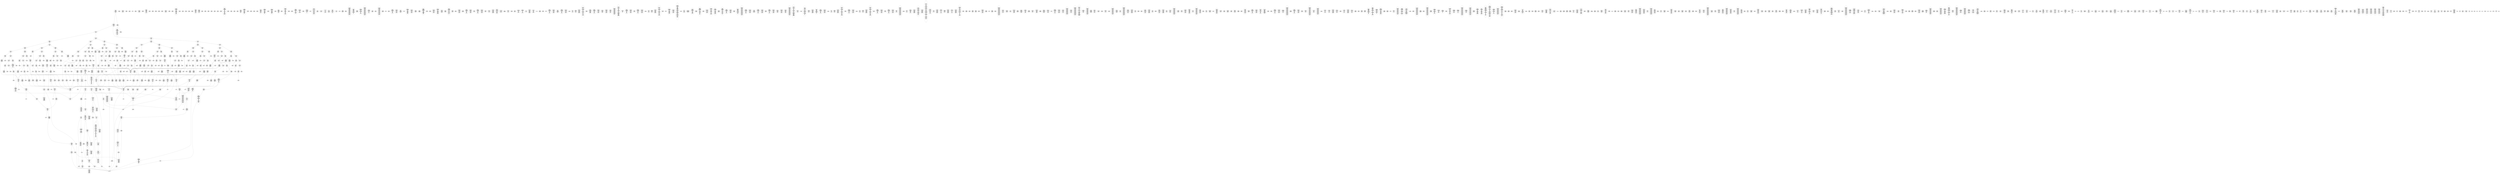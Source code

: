 /* Generated by GvGen v.1.0 (https://www.github.com/stricaud/gvgen) */

digraph G {
compound=true;
   node1 [label="[anywhere]"];
   node2 [label="# 0x0
PUSHX Data
PUSHX Data
MSTORE
PUSHX LogicData
CALLDATASIZE
LT
PUSHX Data
JUMPI
"];
   node3 [label="# 0xd
PUSHX Data
CALLDATALOAD
PUSHX BitData
SHR
PUSHX LogicData
GT
PUSHX Data
JUMPI
"];
   node4 [label="# 0x1e
PUSHX LogicData
GT
PUSHX Data
JUMPI
"];
   node5 [label="# 0x29
PUSHX LogicData
GT
PUSHX Data
JUMPI
"];
   node6 [label="# 0x34
PUSHX LogicData
GT
PUSHX Data
JUMPI
"];
   node7 [label="# 0x3f
PUSHX LogicData
EQ
PUSHX Data
JUMPI
"];
   node8 [label="# 0x4a
PUSHX LogicData
EQ
PUSHX Data
JUMPI
"];
   node9 [label="# 0x55
PUSHX LogicData
EQ
PUSHX Data
JUMPI
"];
   node10 [label="# 0x60
PUSHX LogicData
EQ
PUSHX Data
JUMPI
"];
   node11 [label="# 0x6b
PUSHX LogicData
EQ
PUSHX Data
JUMPI
"];
   node12 [label="# 0x76
PUSHX Data
REVERT
"];
   node13 [label="# 0x7a
JUMPDEST
PUSHX LogicData
EQ
PUSHX Data
JUMPI
"];
   node14 [label="# 0x86
PUSHX LogicData
EQ
PUSHX Data
JUMPI
"];
   node15 [label="# 0x91
PUSHX LogicData
EQ
PUSHX Data
JUMPI
"];
   node16 [label="# 0x9c
PUSHX LogicData
EQ
PUSHX Data
JUMPI
"];
   node17 [label="# 0xa7
PUSHX Data
REVERT
"];
   node18 [label="# 0xab
JUMPDEST
PUSHX LogicData
GT
PUSHX Data
JUMPI
"];
   node19 [label="# 0xb7
PUSHX LogicData
EQ
PUSHX Data
JUMPI
"];
   node20 [label="# 0xc2
PUSHX LogicData
EQ
PUSHX Data
JUMPI
"];
   node21 [label="# 0xcd
PUSHX LogicData
EQ
PUSHX Data
JUMPI
"];
   node22 [label="# 0xd8
PUSHX LogicData
EQ
PUSHX Data
JUMPI
"];
   node23 [label="# 0xe3
PUSHX LogicData
EQ
PUSHX Data
JUMPI
"];
   node24 [label="# 0xee
PUSHX Data
REVERT
"];
   node25 [label="# 0xf2
JUMPDEST
PUSHX LogicData
EQ
PUSHX Data
JUMPI
"];
   node26 [label="# 0xfe
PUSHX LogicData
EQ
PUSHX Data
JUMPI
"];
   node27 [label="# 0x109
PUSHX LogicData
EQ
PUSHX Data
JUMPI
"];
   node28 [label="# 0x114
PUSHX LogicData
EQ
PUSHX Data
JUMPI
"];
   node29 [label="# 0x11f
PUSHX Data
REVERT
"];
   node30 [label="# 0x123
JUMPDEST
PUSHX LogicData
GT
PUSHX Data
JUMPI
"];
   node31 [label="# 0x12f
PUSHX LogicData
GT
PUSHX Data
JUMPI
"];
   node32 [label="# 0x13a
PUSHX LogicData
EQ
PUSHX Data
JUMPI
"];
   node33 [label="# 0x145
PUSHX LogicData
EQ
PUSHX Data
JUMPI
"];
   node34 [label="# 0x150
PUSHX LogicData
EQ
PUSHX Data
JUMPI
"];
   node35 [label="# 0x15b
PUSHX LogicData
EQ
PUSHX Data
JUMPI
"];
   node36 [label="# 0x166
PUSHX LogicData
EQ
PUSHX Data
JUMPI
"];
   node37 [label="# 0x171
PUSHX Data
REVERT
"];
   node38 [label="# 0x175
JUMPDEST
PUSHX LogicData
EQ
PUSHX Data
JUMPI
"];
   node39 [label="# 0x181
PUSHX LogicData
EQ
PUSHX Data
JUMPI
"];
   node40 [label="# 0x18c
PUSHX LogicData
EQ
PUSHX Data
JUMPI
"];
   node41 [label="# 0x197
PUSHX LogicData
EQ
PUSHX Data
JUMPI
"];
   node42 [label="# 0x1a2
PUSHX Data
REVERT
"];
   node43 [label="# 0x1a6
JUMPDEST
PUSHX LogicData
GT
PUSHX Data
JUMPI
"];
   node44 [label="# 0x1b2
PUSHX LogicData
EQ
PUSHX Data
JUMPI
"];
   node45 [label="# 0x1bd
PUSHX LogicData
EQ
PUSHX Data
JUMPI
"];
   node46 [label="# 0x1c8
PUSHX LogicData
EQ
PUSHX Data
JUMPI
"];
   node47 [label="# 0x1d3
PUSHX LogicData
EQ
PUSHX Data
JUMPI
"];
   node48 [label="# 0x1de
PUSHX Data
REVERT
"];
   node49 [label="# 0x1e2
JUMPDEST
PUSHX LogicData
EQ
PUSHX Data
JUMPI
"];
   node50 [label="# 0x1ee
PUSHX LogicData
EQ
PUSHX Data
JUMPI
"];
   node51 [label="# 0x1f9
PUSHX LogicData
EQ
PUSHX Data
JUMPI
"];
   node52 [label="# 0x204
PUSHX LogicData
EQ
PUSHX Data
JUMPI
"];
   node53 [label="# 0x20f
PUSHX Data
REVERT
"];
   node54 [label="# 0x213
JUMPDEST
PUSHX LogicData
GT
PUSHX Data
JUMPI
"];
   node55 [label="# 0x21f
PUSHX LogicData
GT
PUSHX Data
JUMPI
"];
   node56 [label="# 0x22a
PUSHX LogicData
GT
PUSHX Data
JUMPI
"];
   node57 [label="# 0x235
PUSHX LogicData
EQ
PUSHX Data
JUMPI
"];
   node58 [label="# 0x240
PUSHX LogicData
EQ
PUSHX Data
JUMPI
"];
   node59 [label="# 0x24b
PUSHX LogicData
EQ
PUSHX Data
JUMPI
"];
   node60 [label="# 0x256
PUSHX LogicData
EQ
PUSHX Data
JUMPI
"];
   node61 [label="# 0x261
PUSHX LogicData
EQ
PUSHX Data
JUMPI
"];
   node62 [label="# 0x26c
PUSHX Data
REVERT
"];
   node63 [label="# 0x270
JUMPDEST
PUSHX LogicData
EQ
PUSHX Data
JUMPI
"];
   node64 [label="# 0x27c
PUSHX LogicData
EQ
PUSHX Data
JUMPI
"];
   node65 [label="# 0x287
PUSHX LogicData
EQ
PUSHX Data
JUMPI
"];
   node66 [label="# 0x292
PUSHX LogicData
EQ
PUSHX Data
JUMPI
"];
   node67 [label="# 0x29d
PUSHX Data
REVERT
"];
   node68 [label="# 0x2a1
JUMPDEST
PUSHX LogicData
GT
PUSHX Data
JUMPI
"];
   node69 [label="# 0x2ad
PUSHX LogicData
EQ
PUSHX Data
JUMPI
"];
   node70 [label="# 0x2b8
PUSHX LogicData
EQ
PUSHX Data
JUMPI
"];
   node71 [label="# 0x2c3
PUSHX LogicData
EQ
PUSHX Data
JUMPI
"];
   node72 [label="# 0x2ce
PUSHX LogicData
EQ
PUSHX Data
JUMPI
"];
   node73 [label="# 0x2d9
PUSHX Data
REVERT
"];
   node74 [label="# 0x2dd
JUMPDEST
PUSHX LogicData
EQ
PUSHX Data
JUMPI
"];
   node75 [label="# 0x2e9
PUSHX LogicData
EQ
PUSHX Data
JUMPI
"];
   node76 [label="# 0x2f4
PUSHX LogicData
EQ
PUSHX Data
JUMPI
"];
   node77 [label="# 0x2ff
PUSHX LogicData
EQ
PUSHX Data
JUMPI
"];
   node78 [label="# 0x30a
PUSHX Data
REVERT
"];
   node79 [label="# 0x30e
JUMPDEST
PUSHX LogicData
GT
PUSHX Data
JUMPI
"];
   node80 [label="# 0x31a
PUSHX LogicData
GT
PUSHX Data
JUMPI
"];
   node81 [label="# 0x325
PUSHX LogicData
EQ
PUSHX Data
JUMPI
"];
   node82 [label="# 0x330
PUSHX LogicData
EQ
PUSHX Data
JUMPI
"];
   node83 [label="# 0x33b
PUSHX LogicData
EQ
PUSHX Data
JUMPI
"];
   node84 [label="# 0x346
PUSHX LogicData
EQ
PUSHX Data
JUMPI
"];
   node85 [label="# 0x351
PUSHX LogicData
EQ
PUSHX Data
JUMPI
"];
   node86 [label="# 0x35c
PUSHX Data
REVERT
"];
   node87 [label="# 0x360
JUMPDEST
PUSHX LogicData
EQ
PUSHX Data
JUMPI
"];
   node88 [label="# 0x36c
PUSHX LogicData
EQ
PUSHX Data
JUMPI
"];
   node89 [label="# 0x377
PUSHX LogicData
EQ
PUSHX Data
JUMPI
"];
   node90 [label="# 0x382
PUSHX LogicData
EQ
PUSHX Data
JUMPI
"];
   node91 [label="# 0x38d
PUSHX Data
REVERT
"];
   node92 [label="# 0x391
JUMPDEST
PUSHX LogicData
GT
PUSHX Data
JUMPI
"];
   node93 [label="# 0x39d
PUSHX LogicData
EQ
PUSHX Data
JUMPI
"];
   node94 [label="# 0x3a8
PUSHX LogicData
EQ
PUSHX Data
JUMPI
"];
   node95 [label="# 0x3b3
PUSHX LogicData
EQ
PUSHX Data
JUMPI
"];
   node96 [label="# 0x3be
PUSHX LogicData
EQ
PUSHX Data
JUMPI
"];
   node97 [label="# 0x3c9
PUSHX Data
REVERT
"];
   node98 [label="# 0x3cd
JUMPDEST
PUSHX LogicData
EQ
PUSHX Data
JUMPI
"];
   node99 [label="# 0x3d9
PUSHX LogicData
EQ
PUSHX Data
JUMPI
"];
   node100 [label="# 0x3e4
PUSHX LogicData
EQ
PUSHX Data
JUMPI
"];
   node101 [label="# 0x3ef
PUSHX LogicData
EQ
PUSHX Data
JUMPI
"];
   node102 [label="# 0x3fa
PUSHX Data
REVERT
"];
   node103 [label="# 0x3fe
JUMPDEST
CALLDATASIZE
PUSHX Data
JUMPI
"];
   node104 [label="# 0x404
PUSHX Data
CALLER
PUSHX Data
MLOAD
PUSHX ArithData
PUSHX BitData
PUSHX BitData
SHL
SUB
AND
MSTORE
CALLVALUE
PUSHX ArithData
ADD
MSTORE
ADD
PUSHX MemData
MLOAD
SUB
LOGX
STOP
"];
   node105 [label="# 0x447
JUMPDEST
PUSHX Data
REVERT
"];
   node106 [label="# 0x44c
JUMPDEST
CALLVALUE
ISZERO
PUSHX Data
JUMPI
"];
   node107 [label="# 0x454
PUSHX Data
REVERT
"];
   node108 [label="# 0x458
JUMPDEST
PUSHX Data
PUSHX Data
CALLDATASIZE
PUSHX Data
PUSHX Data
JUMP
"];
   node109 [label="# 0x467
JUMPDEST
PUSHX Data
JUMP
"];
   node110 [label="# 0x46c
JUMPDEST
PUSHX MemData
MLOAD
ISZERO
ISZERO
MSTORE
PUSHX ArithData
ADD
"];
   node111 [label="# 0x478
JUMPDEST
PUSHX MemData
MLOAD
SUB
RETURN
"];
   node112 [label="# 0x481
JUMPDEST
CALLVALUE
ISZERO
PUSHX Data
JUMPI
"];
   node113 [label="# 0x489
PUSHX Data
REVERT
"];
   node114 [label="# 0x48d
JUMPDEST
PUSHX Data
PUSHX Data
JUMP
"];
   node115 [label="# 0x496
JUMPDEST
PUSHX MemData
MLOAD
PUSHX Data
PUSHX Data
JUMP
"];
   node116 [label="# 0x4a3
JUMPDEST
CALLVALUE
ISZERO
PUSHX Data
JUMPI
"];
   node117 [label="# 0x4ab
PUSHX Data
REVERT
"];
   node118 [label="# 0x4af
JUMPDEST
PUSHX Data
PUSHX Data
CALLDATASIZE
PUSHX Data
PUSHX Data
JUMP
"];
   node119 [label="# 0x4be
JUMPDEST
PUSHX Data
JUMP
"];
   node120 [label="# 0x4c3
JUMPDEST
PUSHX MemData
MLOAD
PUSHX ArithData
PUSHX BitData
PUSHX BitData
SHL
SUB
AND
MSTORE
PUSHX ArithData
ADD
PUSHX Data
JUMP
"];
   node121 [label="# 0x4db
JUMPDEST
CALLVALUE
ISZERO
PUSHX Data
JUMPI
"];
   node122 [label="# 0x4e3
PUSHX Data
REVERT
"];
   node123 [label="# 0x4e7
JUMPDEST
PUSHX Data
PUSHX Data
CALLDATASIZE
PUSHX Data
PUSHX Data
JUMP
"];
   node124 [label="# 0x4f6
JUMPDEST
PUSHX Data
JUMP
"];
   node125 [label="# 0x4fb
JUMPDEST
STOP
"];
   node126 [label="# 0x4fd
JUMPDEST
CALLVALUE
ISZERO
PUSHX Data
JUMPI
"];
   node127 [label="# 0x505
PUSHX Data
REVERT
"];
   node128 [label="# 0x509
JUMPDEST
PUSHX Data
PUSHX Data
CALLDATASIZE
PUSHX Data
PUSHX Data
JUMP
"];
   node129 [label="# 0x518
JUMPDEST
PUSHX Data
JUMP
"];
   node130 [label="# 0x51d
JUMPDEST
PUSHX MemData
MLOAD
PUSHX Data
PUSHX Data
JUMP
"];
   node131 [label="# 0x52a
JUMPDEST
CALLVALUE
ISZERO
PUSHX Data
JUMPI
"];
   node132 [label="# 0x532
PUSHX Data
REVERT
"];
   node133 [label="# 0x536
JUMPDEST
PUSHX Data
PUSHX Data
CALLDATASIZE
PUSHX Data
PUSHX Data
JUMP
"];
   node134 [label="# 0x545
JUMPDEST
PUSHX Data
JUMP
"];
   node135 [label="# 0x54a
JUMPDEST
CALLVALUE
ISZERO
PUSHX Data
JUMPI
"];
   node136 [label="# 0x552
PUSHX Data
REVERT
"];
   node137 [label="# 0x556
JUMPDEST
PUSHX Data
PUSHX Data
CALLDATASIZE
PUSHX Data
PUSHX Data
JUMP
"];
   node138 [label="# 0x565
JUMPDEST
PUSHX Data
PUSHX Data
MSTORE
PUSHX Data
MSTORE
PUSHX Data
SHA3
SLOAD
PUSHX BitData
AND
JUMP
"];
   node139 [label="# 0x57a
JUMPDEST
CALLVALUE
ISZERO
PUSHX Data
JUMPI
"];
   node140 [label="# 0x582
PUSHX Data
REVERT
"];
   node141 [label="# 0x586
JUMPDEST
PUSHX StorData
SLOAD
"];
   node142 [label="# 0x58b
JUMPDEST
PUSHX MemData
MLOAD
MSTORE
PUSHX ArithData
ADD
PUSHX Data
JUMP
"];
   node143 [label="# 0x599
JUMPDEST
CALLVALUE
ISZERO
PUSHX Data
JUMPI
"];
   node144 [label="# 0x5a1
PUSHX Data
REVERT
"];
   node145 [label="# 0x5a5
JUMPDEST
PUSHX Data
PUSHX StorData
SLOAD
JUMP
"];
   node146 [label="# 0x5af
JUMPDEST
CALLVALUE
ISZERO
PUSHX Data
JUMPI
"];
   node147 [label="# 0x5b7
PUSHX Data
REVERT
"];
   node148 [label="# 0x5bb
JUMPDEST
PUSHX Data
PUSHX Data
CALLDATASIZE
PUSHX Data
PUSHX Data
JUMP
"];
   node149 [label="# 0x5ca
JUMPDEST
PUSHX Data
JUMP
"];
   node150 [label="# 0x5cf
JUMPDEST
CALLVALUE
ISZERO
PUSHX Data
JUMPI
"];
   node151 [label="# 0x5d7
PUSHX Data
REVERT
"];
   node152 [label="# 0x5db
JUMPDEST
PUSHX Data
PUSHX Data
CALLDATASIZE
PUSHX Data
PUSHX Data
JUMP
"];
   node153 [label="# 0x5ea
JUMPDEST
PUSHX Data
JUMP
"];
   node154 [label="# 0x5ef
JUMPDEST
CALLVALUE
ISZERO
PUSHX Data
JUMPI
"];
   node155 [label="# 0x5f7
PUSHX Data
REVERT
"];
   node156 [label="# 0x5fb
JUMPDEST
PUSHX Data
PUSHX Data
CALLDATASIZE
PUSHX Data
PUSHX Data
JUMP
"];
   node157 [label="# 0x60a
JUMPDEST
PUSHX Data
JUMP
"];
   node158 [label="# 0x60f
JUMPDEST
CALLVALUE
ISZERO
PUSHX Data
JUMPI
"];
   node159 [label="# 0x617
PUSHX Data
REVERT
"];
   node160 [label="# 0x61b
JUMPDEST
PUSHX Data
PUSHX Data
CALLDATASIZE
PUSHX Data
PUSHX Data
JUMP
"];
   node161 [label="# 0x62a
JUMPDEST
PUSHX Data
JUMP
"];
   node162 [label="# 0x62f
JUMPDEST
CALLVALUE
ISZERO
PUSHX Data
JUMPI
"];
   node163 [label="# 0x637
PUSHX Data
REVERT
"];
   node164 [label="# 0x63b
JUMPDEST
PUSHX Data
PUSHX Data
CALLDATASIZE
PUSHX Data
PUSHX Data
JUMP
"];
   node165 [label="# 0x64a
JUMPDEST
PUSHX Data
JUMP
"];
   node166 [label="# 0x64f
JUMPDEST
PUSHX MemData
MLOAD
PUSHX Data
PUSHX Data
JUMP
"];
   node167 [label="# 0x65c
JUMPDEST
CALLVALUE
ISZERO
PUSHX Data
JUMPI
"];
   node168 [label="# 0x664
PUSHX Data
REVERT
"];
   node169 [label="# 0x668
JUMPDEST
PUSHX Data
PUSHX StorData
SLOAD
JUMP
"];
   node170 [label="# 0x672
JUMPDEST
CALLVALUE
ISZERO
PUSHX Data
JUMPI
"];
   node171 [label="# 0x67a
PUSHX Data
REVERT
"];
   node172 [label="# 0x67e
JUMPDEST
PUSHX Data
PUSHX Data
CALLDATASIZE
PUSHX Data
PUSHX Data
JUMP
"];
   node173 [label="# 0x68d
JUMPDEST
PUSHX Data
JUMP
"];
   node174 [label="# 0x692
JUMPDEST
CALLVALUE
ISZERO
PUSHX Data
JUMPI
"];
   node175 [label="# 0x69a
PUSHX Data
REVERT
"];
   node176 [label="# 0x69e
JUMPDEST
PUSHX StorData
SLOAD
PUSHX Data
JUMP
"];
   node177 [label="# 0x6a7
JUMPDEST
CALLVALUE
ISZERO
PUSHX Data
JUMPI
"];
   node178 [label="# 0x6af
PUSHX Data
REVERT
"];
   node179 [label="# 0x6b3
JUMPDEST
PUSHX Data
PUSHX Data
CALLDATASIZE
PUSHX Data
PUSHX Data
JUMP
"];
   node180 [label="# 0x6c2
JUMPDEST
PUSHX Data
JUMP
"];
   node181 [label="# 0x6c7
JUMPDEST
CALLVALUE
ISZERO
PUSHX Data
JUMPI
"];
   node182 [label="# 0x6cf
PUSHX Data
REVERT
"];
   node183 [label="# 0x6d3
JUMPDEST
PUSHX Data
PUSHX Data
CALLDATASIZE
PUSHX Data
PUSHX Data
JUMP
"];
   node184 [label="# 0x6e2
JUMPDEST
PUSHX ArithData
PUSHX BitData
PUSHX BitData
SHL
SUB
AND
PUSHX Data
MSTORE
PUSHX Data
PUSHX Data
MSTORE
PUSHX Data
SHA3
AND
MSTORE
MSTORE
SHA3
SLOAD
JUMP
"];
   node185 [label="# 0x70d
JUMPDEST
CALLVALUE
ISZERO
PUSHX Data
JUMPI
"];
   node186 [label="# 0x715
PUSHX Data
REVERT
"];
   node187 [label="# 0x719
JUMPDEST
PUSHX Data
PUSHX Data
CALLDATASIZE
PUSHX Data
PUSHX Data
JUMP
"];
   node188 [label="# 0x728
JUMPDEST
PUSHX Data
JUMP
"];
   node189 [label="# 0x72d
JUMPDEST
CALLVALUE
ISZERO
PUSHX Data
JUMPI
"];
   node190 [label="# 0x735
PUSHX Data
REVERT
"];
   node191 [label="# 0x739
JUMPDEST
PUSHX Data
PUSHX Data
CALLDATASIZE
PUSHX Data
PUSHX Data
JUMP
"];
   node192 [label="# 0x748
JUMPDEST
PUSHX Data
JUMP
"];
   node193 [label="# 0x74d
JUMPDEST
CALLVALUE
ISZERO
PUSHX Data
JUMPI
"];
   node194 [label="# 0x755
PUSHX Data
REVERT
"];
   node195 [label="# 0x759
JUMPDEST
PUSHX Data
PUSHX Data
CALLDATASIZE
PUSHX Data
PUSHX Data
JUMP
"];
   node196 [label="# 0x768
JUMPDEST
PUSHX Data
JUMP
"];
   node197 [label="# 0x76d
JUMPDEST
CALLVALUE
ISZERO
PUSHX Data
JUMPI
"];
   node198 [label="# 0x775
PUSHX Data
REVERT
"];
   node199 [label="# 0x779
JUMPDEST
PUSHX Data
PUSHX Data
CALLDATASIZE
PUSHX Data
PUSHX Data
JUMP
"];
   node200 [label="# 0x788
JUMPDEST
PUSHX Data
JUMP
"];
   node201 [label="# 0x78d
JUMPDEST
CALLVALUE
ISZERO
PUSHX Data
JUMPI
"];
   node202 [label="# 0x795
PUSHX Data
REVERT
"];
   node203 [label="# 0x799
JUMPDEST
PUSHX Data
PUSHX Data
JUMP
"];
   node204 [label="# 0x7a2
JUMPDEST
CALLVALUE
ISZERO
PUSHX Data
JUMPI
"];
   node205 [label="# 0x7aa
PUSHX Data
REVERT
"];
   node206 [label="# 0x7ae
JUMPDEST
PUSHX Data
PUSHX Data
CALLDATASIZE
PUSHX Data
PUSHX Data
JUMP
"];
   node207 [label="# 0x7bd
JUMPDEST
PUSHX Data
JUMP
"];
   node208 [label="# 0x7c2
JUMPDEST
CALLVALUE
ISZERO
PUSHX Data
JUMPI
"];
   node209 [label="# 0x7ca
PUSHX Data
REVERT
"];
   node210 [label="# 0x7ce
JUMPDEST
PUSHX Data
PUSHX Data
CALLDATASIZE
PUSHX Data
PUSHX Data
JUMP
"];
   node211 [label="# 0x7dd
JUMPDEST
PUSHX Data
PUSHX Data
MSTORE
PUSHX Data
MSTORE
PUSHX Data
SHA3
SLOAD
PUSHX BitData
AND
JUMP
"];
   node212 [label="# 0x7f2
JUMPDEST
CALLVALUE
ISZERO
PUSHX Data
JUMPI
"];
   node213 [label="# 0x7fa
PUSHX Data
REVERT
"];
   node214 [label="# 0x7fe
JUMPDEST
PUSHX Data
PUSHX Data
CALLDATASIZE
PUSHX Data
PUSHX Data
JUMP
"];
   node215 [label="# 0x80d
JUMPDEST
PUSHX Data
PUSHX Data
MSTORE
PUSHX Data
MSTORE
PUSHX Data
SHA3
SLOAD
JUMP
"];
   node216 [label="# 0x81f
JUMPDEST
CALLVALUE
ISZERO
PUSHX Data
JUMPI
"];
   node217 [label="# 0x827
PUSHX Data
REVERT
"];
   node218 [label="# 0x82b
JUMPDEST
PUSHX Data
PUSHX Data
CALLDATASIZE
PUSHX Data
PUSHX Data
JUMP
"];
   node219 [label="# 0x83a
JUMPDEST
PUSHX Data
JUMP
"];
   node220 [label="# 0x83f
JUMPDEST
CALLVALUE
ISZERO
PUSHX Data
JUMPI
"];
   node221 [label="# 0x847
PUSHX Data
REVERT
"];
   node222 [label="# 0x84b
JUMPDEST
PUSHX Data
PUSHX Data
CALLDATASIZE
PUSHX Data
PUSHX Data
JUMP
"];
   node223 [label="# 0x85a
JUMPDEST
PUSHX Data
JUMP
"];
   node224 [label="# 0x85f
JUMPDEST
CALLVALUE
ISZERO
PUSHX Data
JUMPI
"];
   node225 [label="# 0x867
PUSHX Data
REVERT
"];
   node226 [label="# 0x86b
JUMPDEST
PUSHX StorData
SLOAD
PUSHX Data
PUSHX Data
DIV
PUSHX BitData
AND
JUMP
"];
   node227 [label="# 0x87f
JUMPDEST
CALLVALUE
ISZERO
PUSHX Data
JUMPI
"];
   node228 [label="# 0x887
PUSHX Data
REVERT
"];
   node229 [label="# 0x88b
JUMPDEST
PUSHX Data
PUSHX Data
CALLDATASIZE
PUSHX Data
PUSHX Data
JUMP
"];
   node230 [label="# 0x89a
JUMPDEST
PUSHX Data
JUMP
"];
   node231 [label="# 0x89f
JUMPDEST
CALLVALUE
ISZERO
PUSHX Data
JUMPI
"];
   node232 [label="# 0x8a7
PUSHX Data
REVERT
"];
   node233 [label="# 0x8ab
JUMPDEST
PUSHX Data
PUSHX Data
CALLDATASIZE
PUSHX Data
PUSHX Data
JUMP
"];
   node234 [label="# 0x8ba
JUMPDEST
PUSHX Data
JUMP
"];
   node235 [label="# 0x8bf
JUMPDEST
CALLVALUE
ISZERO
PUSHX Data
JUMPI
"];
   node236 [label="# 0x8c7
PUSHX Data
REVERT
"];
   node237 [label="# 0x8cb
JUMPDEST
PUSHX Data
PUSHX Data
JUMP
"];
   node238 [label="# 0x8d4
JUMPDEST
CALLVALUE
ISZERO
PUSHX Data
JUMPI
"];
   node239 [label="# 0x8dc
PUSHX Data
REVERT
"];
   node240 [label="# 0x8e0
JUMPDEST
PUSHX Data
PUSHX Data
CALLDATASIZE
PUSHX Data
PUSHX Data
JUMP
"];
   node241 [label="# 0x8ef
JUMPDEST
PUSHX Data
JUMP
"];
   node242 [label="# 0x8f4
JUMPDEST
CALLVALUE
ISZERO
PUSHX Data
JUMPI
"];
   node243 [label="# 0x8fc
PUSHX Data
REVERT
"];
   node244 [label="# 0x900
JUMPDEST
PUSHX StorData
SLOAD
PUSHX Data
PUSHX BitData
AND
JUMP
"];
   node245 [label="# 0x90e
JUMPDEST
CALLVALUE
ISZERO
PUSHX Data
JUMPI
"];
   node246 [label="# 0x916
PUSHX Data
REVERT
"];
   node247 [label="# 0x91a
JUMPDEST
PUSHX Data
PUSHX Data
CALLDATASIZE
PUSHX Data
PUSHX Data
JUMP
"];
   node248 [label="# 0x929
JUMPDEST
PUSHX Data
JUMP
"];
   node249 [label="# 0x92e
JUMPDEST
CALLVALUE
ISZERO
PUSHX Data
JUMPI
"];
   node250 [label="# 0x936
PUSHX Data
REVERT
"];
   node251 [label="# 0x93a
JUMPDEST
PUSHX Data
PUSHX Data
CALLDATASIZE
PUSHX Data
PUSHX Data
JUMP
"];
   node252 [label="# 0x949
JUMPDEST
PUSHX Data
JUMP
"];
   node253 [label="# 0x94e
JUMPDEST
PUSHX Data
MLOAD
PUSHX ArithData
PUSHX BitData
PUSHX BitData
SHL
SUB
AND
MSTORE
ISZERO
ISZERO
PUSHX ArithData
ADD
MSTORE
ISZERO
ISZERO
ADD
MSTORE
PUSHX ArithData
ADD
PUSHX Data
JUMP
"];
   node254 [label="# 0x975
JUMPDEST
CALLVALUE
ISZERO
PUSHX Data
JUMPI
"];
   node255 [label="# 0x97d
PUSHX Data
REVERT
"];
   node256 [label="# 0x981
JUMPDEST
PUSHX Data
PUSHX Data
CALLDATASIZE
PUSHX Data
PUSHX Data
JUMP
"];
   node257 [label="# 0x990
JUMPDEST
PUSHX Data
JUMP
"];
   node258 [label="# 0x995
JUMPDEST
CALLVALUE
ISZERO
PUSHX Data
JUMPI
"];
   node259 [label="# 0x99d
PUSHX Data
REVERT
"];
   node260 [label="# 0x9a1
JUMPDEST
PUSHX Data
PUSHX Data
CALLDATASIZE
PUSHX Data
PUSHX Data
JUMP
"];
   node261 [label="# 0x9b0
JUMPDEST
PUSHX Data
JUMP
"];
   node262 [label="# 0x9b5
JUMPDEST
CALLVALUE
ISZERO
PUSHX Data
JUMPI
"];
   node263 [label="# 0x9bd
PUSHX Data
REVERT
"];
   node264 [label="# 0x9c1
JUMPDEST
PUSHX StorData
SLOAD
PUSHX ArithData
PUSHX BitData
PUSHX BitData
SHL
SUB
AND
PUSHX Data
JUMP
"];
   node265 [label="# 0x9d3
JUMPDEST
CALLVALUE
ISZERO
PUSHX Data
JUMPI
"];
   node266 [label="# 0x9db
PUSHX Data
REVERT
"];
   node267 [label="# 0x9df
JUMPDEST
PUSHX Data
PUSHX Data
CALLDATASIZE
PUSHX Data
PUSHX Data
JUMP
"];
   node268 [label="# 0x9ee
JUMPDEST
PUSHX Data
JUMP
"];
   node269 [label="# 0x9f3
JUMPDEST
CALLVALUE
ISZERO
PUSHX Data
JUMPI
"];
   node270 [label="# 0x9fb
PUSHX Data
REVERT
"];
   node271 [label="# 0x9ff
JUMPDEST
PUSHX Data
PUSHX Data
CALLDATASIZE
PUSHX Data
PUSHX Data
JUMP
"];
   node272 [label="# 0xa0e
JUMPDEST
PUSHX Data
JUMP
"];
   node273 [label="# 0xa13
JUMPDEST
CALLVALUE
ISZERO
PUSHX Data
JUMPI
"];
   node274 [label="# 0xa1b
PUSHX Data
REVERT
"];
   node275 [label="# 0xa1f
JUMPDEST
PUSHX Data
PUSHX Data
CALLDATASIZE
PUSHX Data
PUSHX Data
JUMP
"];
   node276 [label="# 0xa2e
JUMPDEST
PUSHX Data
MSTORE
PUSHX Data
MSTORE
PUSHX Data
SHA3
SLOAD
JUMP
"];
   node277 [label="# 0xa3f
JUMPDEST
CALLVALUE
ISZERO
PUSHX Data
JUMPI
"];
   node278 [label="# 0xa47
PUSHX Data
REVERT
"];
   node279 [label="# 0xa4b
JUMPDEST
PUSHX Data
PUSHX Data
JUMP
"];
   node280 [label="# 0xa54
JUMPDEST
CALLVALUE
ISZERO
PUSHX Data
JUMPI
"];
   node281 [label="# 0xa5c
PUSHX Data
REVERT
"];
   node282 [label="# 0xa60
JUMPDEST
PUSHX Data
PUSHX Data
CALLDATASIZE
PUSHX Data
PUSHX Data
JUMP
"];
   node283 [label="# 0xa6f
JUMPDEST
PUSHX ArithData
PUSHX BitData
PUSHX BitData
SHL
SUB
AND
PUSHX Data
MSTORE
PUSHX Data
PUSHX Data
MSTORE
PUSHX Data
SHA3
SLOAD
JUMP
"];
   node284 [label="# 0xa8a
JUMPDEST
CALLVALUE
ISZERO
PUSHX Data
JUMPI
"];
   node285 [label="# 0xa92
PUSHX Data
REVERT
"];
   node286 [label="# 0xa96
JUMPDEST
PUSHX Data
PUSHX Data
CALLDATASIZE
PUSHX Data
PUSHX Data
JUMP
"];
   node287 [label="# 0xaa5
JUMPDEST
PUSHX Data
JUMP
"];
   node288 [label="# 0xaaa
JUMPDEST
CALLVALUE
ISZERO
PUSHX Data
JUMPI
"];
   node289 [label="# 0xab2
PUSHX Data
REVERT
"];
   node290 [label="# 0xab6
JUMPDEST
PUSHX Data
PUSHX StorData
SLOAD
JUMP
"];
   node291 [label="# 0xac0
JUMPDEST
CALLVALUE
ISZERO
PUSHX Data
JUMPI
"];
   node292 [label="# 0xac8
PUSHX Data
REVERT
"];
   node293 [label="# 0xacc
JUMPDEST
PUSHX Data
PUSHX Data
CALLDATASIZE
PUSHX Data
PUSHX Data
JUMP
"];
   node294 [label="# 0xadb
JUMPDEST
PUSHX Data
JUMP
"];
   node295 [label="# 0xae0
JUMPDEST
CALLVALUE
ISZERO
PUSHX Data
JUMPI
"];
   node296 [label="# 0xae8
PUSHX Data
REVERT
"];
   node297 [label="# 0xaec
JUMPDEST
PUSHX StorData
SLOAD
PUSHX Data
PUSHX BitData
AND
JUMP
"];
   node298 [label="# 0xafa
JUMPDEST
PUSHX MemData
MLOAD
PUSHX Data
PUSHX Data
JUMP
"];
   node299 [label="# 0xb07
JUMPDEST
CALLVALUE
ISZERO
PUSHX Data
JUMPI
"];
   node300 [label="# 0xb0f
PUSHX Data
REVERT
"];
   node301 [label="# 0xb13
JUMPDEST
PUSHX Data
PUSHX StorData
SLOAD
JUMP
"];
   node302 [label="# 0xb1d
JUMPDEST
CALLVALUE
ISZERO
PUSHX Data
JUMPI
"];
   node303 [label="# 0xb25
PUSHX Data
REVERT
"];
   node304 [label="# 0xb29
JUMPDEST
PUSHX Data
PUSHX StorData
SLOAD
JUMP
"];
   node305 [label="# 0xb33
JUMPDEST
CALLVALUE
ISZERO
PUSHX Data
JUMPI
"];
   node306 [label="# 0xb3b
PUSHX Data
REVERT
"];
   node307 [label="# 0xb3f
JUMPDEST
PUSHX Data
PUSHX Data
CALLDATASIZE
PUSHX Data
PUSHX Data
JUMP
"];
   node308 [label="# 0xb4e
JUMPDEST
PUSHX Data
JUMP
"];
   node309 [label="# 0xb53
JUMPDEST
CALLVALUE
ISZERO
PUSHX Data
JUMPI
"];
   node310 [label="# 0xb5b
PUSHX Data
REVERT
"];
   node311 [label="# 0xb5f
JUMPDEST
PUSHX Data
PUSHX Data
CALLDATASIZE
PUSHX Data
PUSHX Data
JUMP
"];
   node312 [label="# 0xb6e
JUMPDEST
PUSHX Data
JUMP
"];
   node313 [label="# 0xb73
JUMPDEST
CALLVALUE
ISZERO
PUSHX Data
JUMPI
"];
   node314 [label="# 0xb7b
PUSHX Data
REVERT
"];
   node315 [label="# 0xb7f
JUMPDEST
PUSHX Data
PUSHX Data
CALLDATASIZE
PUSHX Data
PUSHX Data
JUMP
"];
   node316 [label="# 0xb8e
JUMPDEST
PUSHX Data
PUSHX Data
MSTORE
PUSHX Data
MSTORE
PUSHX Data
SHA3
SLOAD
PUSHX BitData
AND
JUMP
"];
   node317 [label="# 0xba3
JUMPDEST
CALLVALUE
ISZERO
PUSHX Data
JUMPI
"];
   node318 [label="# 0xbab
PUSHX Data
REVERT
"];
   node319 [label="# 0xbaf
JUMPDEST
PUSHX Data
PUSHX Data
CALLDATASIZE
PUSHX Data
PUSHX Data
JUMP
"];
   node320 [label="# 0xbbe
JUMPDEST
PUSHX ArithData
PUSHX BitData
PUSHX BitData
SHL
SUB
AND
PUSHX Data
MSTORE
PUSHX Data
PUSHX Data
MSTORE
PUSHX Data
SHA3
SLOAD
JUMP
"];
   node321 [label="# 0xbd9
JUMPDEST
CALLVALUE
ISZERO
PUSHX Data
JUMPI
"];
   node322 [label="# 0xbe1
PUSHX Data
REVERT
"];
   node323 [label="# 0xbe5
JUMPDEST
PUSHX Data
PUSHX Data
CALLDATASIZE
PUSHX Data
PUSHX Data
JUMP
"];
   node324 [label="# 0xbf4
JUMPDEST
PUSHX Data
JUMP
"];
   node325 [label="# 0xbf9
JUMPDEST
CALLVALUE
ISZERO
PUSHX Data
JUMPI
"];
   node326 [label="# 0xc01
PUSHX Data
REVERT
"];
   node327 [label="# 0xc05
JUMPDEST
PUSHX Data
PUSHX Data
CALLDATASIZE
PUSHX Data
PUSHX Data
JUMP
"];
   node328 [label="# 0xc14
JUMPDEST
PUSHX ArithData
PUSHX BitData
PUSHX BitData
SHL
SUB
AND
PUSHX Data
MSTORE
PUSHX Data
PUSHX Data
MSTORE
PUSHX Data
SHA3
SLOAD
JUMP
"];
   node329 [label="# 0xc2f
JUMPDEST
PUSHX Data
PUSHX Data
CALLDATASIZE
PUSHX Data
PUSHX Data
JUMP
"];
   node330 [label="# 0xc3d
JUMPDEST
PUSHX Data
JUMP
"];
   node331 [label="# 0xc42
JUMPDEST
CALLVALUE
ISZERO
PUSHX Data
JUMPI
"];
   node332 [label="# 0xc4a
PUSHX Data
REVERT
"];
   node333 [label="# 0xc4e
JUMPDEST
PUSHX Data
PUSHX Data
CALLDATASIZE
PUSHX Data
PUSHX Data
JUMP
"];
   node334 [label="# 0xc5d
JUMPDEST
PUSHX Data
PUSHX Data
MSTORE
PUSHX Data
MSTORE
PUSHX Data
SHA3
SLOAD
JUMP
"];
   node335 [label="# 0xc6f
JUMPDEST
CALLVALUE
ISZERO
PUSHX Data
JUMPI
"];
   node336 [label="# 0xc77
PUSHX Data
REVERT
"];
   node337 [label="# 0xc7b
JUMPDEST
PUSHX Data
PUSHX Data
CALLDATASIZE
PUSHX Data
PUSHX Data
JUMP
"];
   node338 [label="# 0xc8a
JUMPDEST
PUSHX Data
JUMP
"];
   node339 [label="# 0xc8f
JUMPDEST
CALLVALUE
ISZERO
PUSHX Data
JUMPI
"];
   node340 [label="# 0xc97
PUSHX Data
REVERT
"];
   node341 [label="# 0xc9b
JUMPDEST
PUSHX StorData
SLOAD
PUSHX Data
JUMP
"];
   node342 [label="# 0xca4
JUMPDEST
CALLVALUE
ISZERO
PUSHX Data
JUMPI
"];
   node343 [label="# 0xcac
PUSHX Data
REVERT
"];
   node344 [label="# 0xcb0
JUMPDEST
PUSHX Data
PUSHX Data
JUMP
"];
   node345 [label="# 0xcb9
JUMPDEST
CALLVALUE
ISZERO
PUSHX Data
JUMPI
"];
   node346 [label="# 0xcc1
PUSHX Data
REVERT
"];
   node347 [label="# 0xcc5
JUMPDEST
PUSHX Data
PUSHX Data
CALLDATASIZE
PUSHX Data
PUSHX Data
JUMP
"];
   node348 [label="# 0xcd4
JUMPDEST
PUSHX ArithData
PUSHX BitData
PUSHX BitData
SHL
SUB
AND
PUSHX Data
MSTORE
PUSHX Data
PUSHX Data
MSTORE
PUSHX Data
SHA3
AND
MSTORE
MSTORE
SHA3
SLOAD
PUSHX BitData
AND
JUMP
"];
   node349 [label="# 0xd02
JUMPDEST
CALLVALUE
ISZERO
PUSHX Data
JUMPI
"];
   node350 [label="# 0xd0a
PUSHX Data
REVERT
"];
   node351 [label="# 0xd0e
JUMPDEST
PUSHX Data
PUSHX StorData
SLOAD
JUMP
"];
   node352 [label="# 0xd18
JUMPDEST
CALLVALUE
ISZERO
PUSHX Data
JUMPI
"];
   node353 [label="# 0xd20
PUSHX Data
REVERT
"];
   node354 [label="# 0xd24
JUMPDEST
PUSHX Data
PUSHX Data
CALLDATASIZE
PUSHX Data
PUSHX Data
JUMP
"];
   node355 [label="# 0xd33
JUMPDEST
PUSHX Data
JUMP
"];
   node356 [label="# 0xd38
JUMPDEST
CALLVALUE
ISZERO
PUSHX Data
JUMPI
"];
   node357 [label="# 0xd40
PUSHX Data
REVERT
"];
   node358 [label="# 0xd44
JUMPDEST
PUSHX Data
PUSHX Data
CALLDATASIZE
PUSHX Data
PUSHX Data
JUMP
"];
   node359 [label="# 0xd53
JUMPDEST
PUSHX Data
JUMP
"];
   node360 [label="# 0xd58
JUMPDEST
CALLVALUE
ISZERO
PUSHX Data
JUMPI
"];
   node361 [label="# 0xd60
PUSHX Data
REVERT
"];
   node362 [label="# 0xd64
JUMPDEST
PUSHX Data
PUSHX Data
JUMP
"];
   node363 [label="# 0xd6d
JUMPDEST
CALLVALUE
ISZERO
PUSHX Data
JUMPI
"];
   node364 [label="# 0xd75
PUSHX Data
REVERT
"];
   node365 [label="# 0xd79
JUMPDEST
PUSHX Data
PUSHX StorData
SLOAD
JUMP
"];
   node366 [label="# 0xd83
JUMPDEST
CALLVALUE
ISZERO
PUSHX Data
JUMPI
"];
   node367 [label="# 0xd8b
PUSHX Data
REVERT
"];
   node368 [label="# 0xd8f
JUMPDEST
PUSHX StorData
SLOAD
PUSHX Data
PUSHX Data
DIV
PUSHX BitData
AND
JUMP
"];
   node369 [label="# 0xda2
JUMPDEST
PUSHX Data
PUSHX ArithData
PUSHX BitData
PUSHX BitData
SHL
SUB
NOT
AND
PUSHX BitData
PUSHX BitData
SHL
EQ
PUSHX Data
JUMPI
"];
   node370 [label="# 0xdbe
PUSHX ArithData
PUSHX BitData
PUSHX BitData
SHL
SUB
NOT
AND
PUSHX BitData
PUSHX BitData
SHL
EQ
"];
   node371 [label="# 0xdd3
JUMPDEST
PUSHX Data
JUMPI
"];
   node372 [label="# 0xdd9
PUSHX BitData
PUSHX BitData
SHL
PUSHX ArithData
PUSHX BitData
PUSHX BitData
SHL
SUB
NOT
AND
EQ
"];
   node373 [label="# 0xdee
JUMPDEST
JUMP
"];
   node374 [label="# 0xdf4
JUMPDEST
PUSHX Data
PUSHX StorData
SLOAD
PUSHX Data
PUSHX Data
JUMP
"];
   node375 [label="# 0xe03
JUMPDEST
PUSHX ArithData
ADD
PUSHX ArithData
DIV
MUL
PUSHX ArithData
ADD
PUSHX MemData
MLOAD
ADD
PUSHX Data
MSTORE
MSTORE
PUSHX ArithData
ADD
SLOAD
PUSHX Data
PUSHX Data
JUMP
"];
   node376 [label="# 0xe2f
JUMPDEST
ISZERO
PUSHX Data
JUMPI
"];
   node377 [label="# 0xe36
PUSHX LogicData
LT
PUSHX Data
JUMPI
"];
   node378 [label="# 0xe3e
PUSHX ArithData
SLOAD
DIV
MUL
MSTORE
PUSHX ArithData
ADD
PUSHX Data
JUMP
"];
   node379 [label="# 0xe51
JUMPDEST
ADD
PUSHX Data
MSTORE
PUSHX Data
PUSHX Data
SHA3
"];
   node380 [label="# 0xe5f
JUMPDEST
SLOAD
MSTORE
PUSHX ArithData
ADD
PUSHX ArithData
ADD
GT
PUSHX Data
JUMPI
"];
   node381 [label="# 0xe73
SUB
PUSHX BitData
AND
ADD
"];
   node382 [label="# 0xe7c
JUMPDEST
JUMP
"];
   node383 [label="# 0xe86
JUMPDEST
PUSHX Data
PUSHX Data
PUSHX Data
JUMP
"];
   node384 [label="# 0xe91
JUMPDEST
PUSHX Data
JUMPI
"];
   node385 [label="# 0xe96
PUSHX MemData
MLOAD
PUSHX BitData
PUSHX BitData
SHL
MSTORE
PUSHX Data
PUSHX ArithData
ADD
MSTORE
PUSHX Data
PUSHX ArithData
ADD
MSTORE
PUSHX Data
PUSHX ArithData
ADD
MSTORE
PUSHX BitData
PUSHX BitData
SHL
PUSHX ArithData
ADD
MSTORE
PUSHX ArithData
ADD
"];
   node386 [label="# 0xeee
JUMPDEST
PUSHX MemData
MLOAD
SUB
REVERT
"];
   node387 [label="# 0xef7
JUMPDEST
PUSHX Data
MSTORE
PUSHX Data
PUSHX Data
MSTORE
PUSHX Data
SHA3
SLOAD
PUSHX ArithData
PUSHX BitData
PUSHX BitData
SHL
SUB
AND
JUMP
"];
   node388 [label="# 0xf13
JUMPDEST
PUSHX Data
PUSHX Data
PUSHX Data
JUMP
"];
   node389 [label="# 0xf1e
JUMPDEST
PUSHX ArithData
PUSHX BitData
PUSHX BitData
SHL
SUB
AND
PUSHX ArithData
PUSHX BitData
PUSHX BitData
SHL
SUB
AND
EQ
ISZERO
PUSHX Data
JUMPI
"];
   node390 [label="# 0xf3b
PUSHX MemData
MLOAD
PUSHX BitData
PUSHX BitData
SHL
MSTORE
PUSHX Data
PUSHX ArithData
ADD
MSTORE
PUSHX Data
PUSHX ArithData
ADD
MSTORE
PUSHX Data
PUSHX ArithData
ADD
MSTORE
PUSHX BitData
PUSHX BitData
SHL
PUSHX ArithData
ADD
MSTORE
PUSHX ArithData
ADD
PUSHX Data
JUMP
"];
   node391 [label="# 0xf8c
JUMPDEST
CALLER
PUSHX ArithData
PUSHX BitData
PUSHX BitData
SHL
SUB
AND
EQ
PUSHX Data
JUMPI
"];
   node392 [label="# 0xf9e
PUSHX Data
CALLER
PUSHX Data
JUMP
"];
   node393 [label="# 0xfa8
JUMPDEST
PUSHX Data
JUMPI
"];
   node394 [label="# 0xfad
PUSHX MemData
MLOAD
PUSHX BitData
PUSHX BitData
SHL
MSTORE
PUSHX Data
PUSHX ArithData
ADD
MSTORE
PUSHX Data
PUSHX ArithData
ADD
MSTORE
PUSHX Data
PUSHX ArithData
ADD
MSTORE
PUSHX Data
PUSHX ArithData
ADD
MSTORE
PUSHX ArithData
ADD
PUSHX Data
JUMP
"];
   node395 [label="# 0x101a
JUMPDEST
PUSHX Data
PUSHX Data
JUMP
"];
   node396 [label="# 0x1024
JUMPDEST
JUMP
"];
   node397 [label="# 0x1029
JUMPDEST
PUSHX Data
MLOAD
PUSHX ArithData
ADD
MSTORE
PUSHX Data
MSTORE
PUSHX ArithData
ADD
MSTORE
PUSHX ArithData
ADD
MSTORE
ADD
MSTORE
MLOAD
ADD
MSTORE
MSTORE
ADD
MSTORE
ADD
MSTORE
ADD
MSTORE
"];
   node398 [label="# 0x106e
JUMPDEST
PUSHX StorData
SLOAD
LT
ISZERO
PUSHX Data
JUMPI
"];
   node399 [label="# 0x1079
PUSHX ArithData
PUSHX BitData
PUSHX BitData
SHL
SUB
AND
PUSHX StorData
SLOAD
LT
PUSHX Data
JUMPI
"];
   node400 [label="# 0x108e
PUSHX BitData
PUSHX BitData
SHL
PUSHX Data
MSTORE
PUSHX Data
PUSHX Data
MSTORE
PUSHX Data
PUSHX Data
REVERT
"];
   node401 [label="# 0x10a3
JUMPDEST
PUSHX Data
MSTORE
PUSHX Data
SHA3
PUSHX ArithData
MUL
ADD
SLOAD
PUSHX ArithData
PUSHX BitData
PUSHX BitData
SHL
SUB
AND
EQ
ISZERO
PUSHX Data
JUMPI
"];
   node402 [label="# 0x10c4
PUSHX StorData
SLOAD
LT
PUSHX Data
JUMPI
"];
   node403 [label="# 0x10cf
PUSHX BitData
PUSHX BitData
SHL
PUSHX Data
MSTORE
PUSHX Data
PUSHX Data
MSTORE
PUSHX Data
PUSHX Data
REVERT
"];
   node404 [label="# 0x10e4
JUMPDEST
PUSHX Data
MSTORE
PUSHX ArithData
SHA3
PUSHX Data
MLOAD
PUSHX ArithData
ADD
MSTORE
PUSHX ArithData
MUL
ADD
SLOAD
PUSHX ArithData
PUSHX BitData
PUSHX BitData
SHL
SUB
AND
MSTORE
PUSHX BitData
PUSHX BitData
PUSHX BitData
SHL
DIV
AND
ISZERO
ISZERO
ADD
MSTORE
PUSHX ArithData
ADD
SLOAD
MLOAD
MUL
ADD
ADD
MSTORE
MSTORE
ADD
ADD
ISZERO
PUSHX Data
JUMPI
"];
   node405 [label="# 0x1148
PUSHX ArithData
MUL
ADD
PUSHX Data
MSTORE
PUSHX Data
PUSHX Data
SHA3
"];
   node406 [label="# 0x1158
JUMPDEST
SLOAD
MSTORE
PUSHX ArithData
ADD
PUSHX ArithData
ADD
GT
PUSHX Data
JUMPI
"];
   node407 [label="# 0x116c
JUMPDEST
MSTORE
PUSHX ArithData
ADD
SLOAD
PUSHX BitData
AND
ISZERO
ISZERO
PUSHX ArithData
ADD
MSTORE
PUSHX Data
JUMP
"];
   node408 [label="# 0x118d
JUMPDEST
PUSHX Data
PUSHX Data
JUMP
"];
   node409 [label="# 0x1197
JUMPDEST
PUSHX Data
JUMP
"];
   node410 [label="# 0x119f
JUMPDEST
JUMP
"];
   node411 [label="# 0x11a6
JUMPDEST
PUSHX StorData
SLOAD
PUSHX ArithData
PUSHX BitData
PUSHX BitData
SHL
SUB
AND
CALLER
EQ
PUSHX Data
JUMPI
"];
   node412 [label="# 0x11b9
PUSHX MemData
MLOAD
PUSHX BitData
PUSHX BitData
SHL
MSTORE
PUSHX ArithData
ADD
PUSHX Data
PUSHX Data
JUMP
"];
   node413 [label="# 0x11d0
JUMPDEST
MLOAD
PUSHX Data
PUSHX Data
PUSHX ArithData
ADD
PUSHX Data
JUMP
"];
   node414 [label="# 0x11e3
JUMPDEST
JUMP
"];
   node415 [label="# 0x11e7
JUMPDEST
PUSHX ArithData
PUSHX BitData
PUSHX BitData
SHL
SUB
AND
PUSHX Data
MSTORE
PUSHX Data
PUSHX Data
MSTORE
PUSHX Data
SHA3
SLOAD
PUSHX Data
JUMPI
"];
   node416 [label="# 0x1205
PUSHX MemData
MLOAD
PUSHX BitData
PUSHX BitData
SHL
MSTORE
PUSHX ArithData
ADD
PUSHX Data
PUSHX Data
JUMP
"];
   node417 [label="# 0x121c
JUMPDEST
PUSHX Data
PUSHX Data
PUSHX StorData
SLOAD
JUMP
"];
   node418 [label="# 0x1227
JUMPDEST
PUSHX Data
SELFBALANCE
PUSHX Data
JUMP
"];
   node419 [label="# 0x1231
JUMPDEST
PUSHX Data
PUSHX Data
PUSHX Data
PUSHX ArithData
PUSHX BitData
PUSHX BitData
SHL
SUB
AND
PUSHX Data
MSTORE
PUSHX Data
PUSHX Data
MSTORE
PUSHX Data
SHA3
SLOAD
JUMP
"];
   node420 [label="# 0x1259
JUMPDEST
PUSHX Data
JUMP
"];
   node421 [label="# 0x125e
JUMPDEST
PUSHX Data
JUMPI
"];
   node422 [label="# 0x1266
PUSHX MemData
MLOAD
PUSHX BitData
PUSHX BitData
SHL
MSTORE
PUSHX ArithData
ADD
PUSHX Data
PUSHX Data
JUMP
"];
   node423 [label="# 0x127d
JUMPDEST
PUSHX ArithData
PUSHX BitData
PUSHX BitData
SHL
SUB
AND
PUSHX Data
MSTORE
PUSHX Data
PUSHX Data
MSTORE
PUSHX Data
SHA3
SLOAD
PUSHX Data
PUSHX Data
JUMP
"];
   node424 [label="# 0x12a5
JUMPDEST
SSTORE
PUSHX StorData
PUSHX Data
SLOAD
PUSHX Data
PUSHX Data
JUMP
"];
   node425 [label="# 0x12be
JUMPDEST
SSTORE
PUSHX Data
PUSHX Data
JUMP
"];
   node426 [label="# 0x12ce
JUMPDEST
PUSHX Data
MLOAD
PUSHX ArithData
PUSHX BitData
PUSHX BitData
SHL
SUB
AND
MSTORE
PUSHX ArithData
ADD
MSTORE
PUSHX Data
ADD
PUSHX MemData
MLOAD
SUB
LOGX
JUMP
"];
   node427 [label="# 0x1315
JUMPDEST
PUSHX Data
CALLER
PUSHX Data
JUMP
"];
   node428 [label="# 0x131f
JUMPDEST
PUSHX Data
JUMPI
"];
   node429 [label="# 0x1324
PUSHX MemData
MLOAD
PUSHX BitData
PUSHX BitData
SHL
MSTORE
PUSHX ArithData
ADD
PUSHX Data
PUSHX Data
JUMP
"];
   node430 [label="# 0x133b
JUMPDEST
PUSHX Data
PUSHX Data
JUMP
"];
   node431 [label="# 0x1346
JUMPDEST
PUSHX StorData
SLOAD
PUSHX ArithData
PUSHX BitData
PUSHX BitData
SHL
SUB
AND
CALLER
EQ
PUSHX Data
JUMPI
"];
   node432 [label="# 0x1359
PUSHX MemData
MLOAD
PUSHX BitData
PUSHX BitData
SHL
MSTORE
PUSHX ArithData
ADD
PUSHX Data
PUSHX Data
JUMP
"];
   node433 [label="# 0x1370
JUMPDEST
PUSHX Data
SSTORE
JUMP
"];
   node434 [label="# 0x1375
JUMPDEST
PUSHX StorData
SLOAD
PUSHX ArithData
PUSHX BitData
PUSHX BitData
SHL
SUB
AND
CALLER
EQ
PUSHX Data
JUMPI
"];
   node435 [label="# 0x1388
PUSHX MemData
MLOAD
PUSHX BitData
PUSHX BitData
SHL
MSTORE
PUSHX ArithData
ADD
PUSHX Data
PUSHX Data
JUMP
"];
   node436 [label="# 0x139f
JUMPDEST
PUSHX Data
SSTORE
JUMP
"];
   node437 [label="# 0x13a4
JUMPDEST
PUSHX Data
PUSHX Data
PUSHX Data
PUSHX Data
JUMP
"];
   node438 [label="# 0x13b1
JUMPDEST
PUSHX LogicData
GT
ISZERO
PUSHX Data
JUMPI
"];
   node439 [label="# 0x13c2
PUSHX BitData
PUSHX BitData
SHL
PUSHX Data
MSTORE
PUSHX Data
PUSHX Data
MSTORE
PUSHX Data
PUSHX Data
REVERT
"];
   node440 [label="# 0x13d7
JUMPDEST
PUSHX MemData
MLOAD
MSTORE
PUSHX ArithData
MUL
PUSHX ArithData
ADD
ADD
PUSHX Data
MSTORE
ISZERO
PUSHX Data
JUMPI
"];
   node441 [label="# 0x13f1
PUSHX ArithData
ADD
PUSHX ArithData
MUL
CALLDATASIZE
CALLDATACOPY
ADD
"];
   node442 [label="# 0x1400
JUMPDEST
PUSHX Data
PUSHX Data
"];
   node443 [label="# 0x1408
JUMPDEST
PUSHX StorData
SLOAD
GT
PUSHX Data
JUMPI
"];
   node444 [label="# 0x1412
PUSHX Data
PUSHX Data
JUMP
"];
   node445 [label="# 0x141a
JUMPDEST
ISZERO
PUSHX Data
JUMPI
"];
   node446 [label="# 0x1420
PUSHX ArithData
PUSHX BitData
PUSHX BitData
SHL
SUB
AND
PUSHX Data
PUSHX Data
JUMP
"];
   node447 [label="# 0x1432
JUMPDEST
PUSHX ArithData
PUSHX BitData
PUSHX BitData
SHL
SUB
AND
EQ
ISZERO
PUSHX Data
JUMPI
"];
   node448 [label="# 0x1442
MLOAD
LT
PUSHX Data
JUMPI
"];
   node449 [label="# 0x144d
PUSHX BitData
PUSHX BitData
SHL
PUSHX Data
MSTORE
PUSHX Data
PUSHX Data
MSTORE
PUSHX Data
PUSHX Data
REVERT
"];
   node450 [label="# 0x1462
JUMPDEST
PUSHX ArithData
MUL
ADD
ADD
MSTORE
PUSHX Data
PUSHX Data
JUMP
"];
   node451 [label="# 0x1477
JUMPDEST
"];
   node452 [label="# 0x147b
JUMPDEST
PUSHX Data
PUSHX Data
JUMP
"];
   node453 [label="# 0x1485
JUMPDEST
PUSHX Data
JUMP
"];
   node454 [label="# 0x148d
JUMPDEST
JUMP
"];
   node455 [label="# 0x1496
JUMPDEST
PUSHX StorData
SLOAD
PUSHX ArithData
PUSHX BitData
PUSHX BitData
SHL
SUB
AND
CALLER
EQ
PUSHX Data
JUMPI
"];
   node456 [label="# 0x14a9
PUSHX MemData
MLOAD
PUSHX BitData
PUSHX BitData
SHL
MSTORE
PUSHX ArithData
ADD
PUSHX Data
PUSHX Data
JUMP
"];
   node457 [label="# 0x14c0
JUMPDEST
MLOAD
PUSHX Data
PUSHX Data
PUSHX ArithData
ADD
PUSHX Data
JUMP
"];
   node458 [label="# 0x14d3
JUMPDEST
PUSHX StorData
SLOAD
PUSHX ArithData
PUSHX BitData
PUSHX BitData
SHL
SUB
AND
CALLER
EQ
PUSHX Data
JUMPI
"];
   node459 [label="# 0x14e6
PUSHX MemData
MLOAD
PUSHX BitData
PUSHX BitData
SHL
MSTORE
PUSHX ArithData
ADD
PUSHX Data
PUSHX Data
JUMP
"];
   node460 [label="# 0x14fd
JUMPDEST
PUSHX Data
"];
   node461 [label="# 0x1500
JUMPDEST
MLOAD
LT
ISZERO
PUSHX Data
JUMPI
"];
   node462 [label="# 0x150a
PUSHX Data
PUSHX Data
PUSHX Data
MLOAD
LT
PUSHX Data
JUMPI
"];
   node463 [label="# 0x151a
PUSHX BitData
PUSHX BitData
SHL
PUSHX Data
MSTORE
PUSHX Data
PUSHX Data
MSTORE
PUSHX Data
PUSHX Data
REVERT
"];
   node464 [label="# 0x152f
JUMPDEST
PUSHX ArithData
MUL
ADD
ADD
MLOAD
PUSHX ArithData
PUSHX BitData
PUSHX BitData
SHL
SUB
AND
MSTORE
ADD
MSTORE
PUSHX ArithData
ADD
PUSHX Data
SHA3
SLOAD
PUSHX BitData
NOT
AND
ISZERO
ISZERO
OR
SSTORE
PUSHX Data
PUSHX Data
JUMP
"];
   node465 [label="# 0x156b
JUMPDEST
PUSHX Data
JUMP
"];
   node466 [label="# 0x1573
JUMPDEST
PUSHX Data
PUSHX MemData
MLOAD
PUSHX ArithData
ADD
PUSHX Data
MSTORE
PUSHX Data
MSTORE
PUSHX Data
JUMP
"];
   node467 [label="# 0x158e
JUMPDEST
PUSHX StorData
SLOAD
PUSHX ArithData
PUSHX BitData
PUSHX BitData
SHL
SUB
AND
CALLER
EQ
PUSHX Data
JUMPI
"];
   node468 [label="# 0x15a1
PUSHX MemData
MLOAD
PUSHX BitData
PUSHX BitData
SHL
MSTORE
PUSHX ArithData
ADD
PUSHX Data
PUSHX Data
JUMP
"];
   node469 [label="# 0x15b8
JUMPDEST
PUSHX StorData
SLOAD
PUSHX BitData
AND
ISZERO
PUSHX Data
JUMPI
"];
   node470 [label="# 0x15c4
PUSHX MemData
MLOAD
PUSHX BitData
PUSHX BitData
SHL
MSTORE
PUSHX ArithData
ADD
PUSHX Data
PUSHX Data
JUMP
"];
   node471 [label="# 0x15db
JUMPDEST
PUSHX StorData
SLOAD
PUSHX Data
DIV
PUSHX BitData
AND
ISZERO
PUSHX Data
JUMPI
"];
   node472 [label="# 0x15ed
PUSHX MemData
MLOAD
PUSHX BitData
PUSHX BitData
SHL
MSTORE
PUSHX Data
PUSHX ArithData
ADD
MSTORE
PUSHX Data
PUSHX ArithData
ADD
MSTORE
PUSHX Data
PUSHX ArithData
ADD
MSTORE
PUSHX ArithData
ADD
PUSHX Data
JUMP
"];
   node473 [label="# 0x1634
JUMPDEST
PUSHX StorData
SLOAD
PUSHX BitData
NOT
AND
PUSHX ArithData
ISZERO
ISZERO
MUL
OR
SSTORE
PUSHX StorData
SLOAD
PUSHX BitData
PUSHX BitData
NOT
AND
OR
SSTORE
PUSHX MemData
MLOAD
PUSHX MemData
MLOAD
PUSHX Data
PUSHX Data
CODECOPY
MLOAD
MSTORE
PUSHX Data
PUSHX Data
PUSHX Data
JUMP
"];
   node474 [label="# 0x1678
JUMPDEST
PUSHX MemData
MLOAD
SUB
LOGX
JUMP
"];
   node475 [label="# 0x1683
JUMPDEST
PUSHX StorData
SLOAD
PUSHX ArithData
PUSHX BitData
PUSHX BitData
SHL
SUB
AND
CALLER
EQ
PUSHX Data
JUMPI
"];
   node476 [label="# 0x1696
PUSHX MemData
MLOAD
PUSHX BitData
PUSHX BitData
SHL
MSTORE
PUSHX ArithData
ADD
PUSHX Data
PUSHX Data
JUMP
"];
   node477 [label="# 0x16ad
JUMPDEST
PUSHX Data
SSTORE
JUMP
"];
   node478 [label="# 0x16b2
JUMPDEST
PUSHX StorData
SLOAD
PUSHX ArithData
PUSHX BitData
PUSHX BitData
SHL
SUB
AND
CALLER
EQ
PUSHX Data
JUMPI
"];
   node479 [label="# 0x16c5
PUSHX MemData
MLOAD
PUSHX BitData
PUSHX BitData
SHL
MSTORE
PUSHX ArithData
ADD
PUSHX Data
PUSHX Data
JUMP
"];
   node480 [label="# 0x16dc
JUMPDEST
PUSHX Data
"];
   node481 [label="# 0x16df
JUMPDEST
MLOAD
LT
ISZERO
PUSHX Data
JUMPI
"];
   node482 [label="# 0x16e9
PUSHX Data
PUSHX Data
PUSHX Data
MLOAD
LT
PUSHX Data
JUMPI
"];
   node483 [label="# 0x16f9
PUSHX BitData
PUSHX BitData
SHL
PUSHX Data
MSTORE
PUSHX Data
PUSHX Data
MSTORE
PUSHX Data
PUSHX Data
REVERT
"];
   node484 [label="# 0x170e
JUMPDEST
PUSHX ArithData
MUL
ADD
ADD
MLOAD
PUSHX ArithData
PUSHX BitData
PUSHX BitData
SHL
SUB
AND
MSTORE
ADD
MSTORE
PUSHX ArithData
ADD
PUSHX Data
SHA3
SLOAD
PUSHX BitData
NOT
AND
ISZERO
ISZERO
OR
SSTORE
PUSHX Data
PUSHX Data
JUMP
"];
   node485 [label="# 0x174a
JUMPDEST
PUSHX Data
JUMP
"];
   node486 [label="# 0x1752
JUMPDEST
PUSHX Data
PUSHX Data
ORIGIN
PUSHX Data
JUMP
"];
   node487 [label="# 0x175d
JUMPDEST
JUMP
"];
   node488 [label="# 0x1762
JUMPDEST
PUSHX ArithData
PUSHX BitData
PUSHX BitData
SHL
SUB
AND
PUSHX Data
MSTORE
PUSHX Data
PUSHX Data
MSTORE
PUSHX Data
SHA3
SLOAD
PUSHX Data
JUMPI
"];
   node489 [label="# 0x1780
PUSHX MemData
MLOAD
PUSHX BitData
PUSHX BitData
SHL
MSTORE
PUSHX ArithData
ADD
PUSHX Data
PUSHX Data
JUMP
"];
   node490 [label="# 0x1797
JUMPDEST
PUSHX ArithData
PUSHX BitData
PUSHX BitData
SHL
SUB
AND
PUSHX Data
MSTORE
PUSHX Data
PUSHX Data
MSTORE
PUSHX Data
SHA3
SLOAD
PUSHX MemData
MLOAD
PUSHX BitData
PUSHX BitData
SHL
MSTORE
ADDRESS
PUSHX ArithData
ADD
MSTORE
PUSHX ArithData
PUSHX BitData
PUSHX BitData
SHL
SUB
AND
PUSHX Data
PUSHX ArithData
ADD
PUSHX Data
PUSHX MemData
MLOAD
SUB
EXTCODESIZE
ISZERO
ISZERO
PUSHX Data
JUMPI
"];
   node491 [label="# 0x17eb
PUSHX Data
REVERT
"];
   node492 [label="# 0x17ef
JUMPDEST
GAS
STATICCALL
ISZERO
ISZERO
PUSHX Data
JUMPI
"];
   node493 [label="# 0x17fa
RETURNDATASIZE
PUSHX Data
RETURNDATACOPY
RETURNDATASIZE
PUSHX Data
REVERT
"];
   node494 [label="# 0x1803
JUMPDEST
PUSHX MemData
MLOAD
RETURNDATASIZE
PUSHX BitData
NOT
PUSHX ArithData
ADD
AND
ADD
PUSHX Data
MSTORE
ADD
PUSHX Data
PUSHX Data
JUMP
"];
   node495 [label="# 0x1827
JUMPDEST
PUSHX Data
PUSHX Data
JUMP
"];
   node496 [label="# 0x1831
JUMPDEST
PUSHX Data
PUSHX Data
PUSHX Data
PUSHX ArithData
PUSHX BitData
PUSHX BitData
SHL
SUB
AND
PUSHX Data
MSTORE
PUSHX Data
PUSHX Data
MSTORE
PUSHX Data
SHA3
AND
MSTORE
MSTORE
SHA3
SLOAD
JUMP
"];
   node497 [label="# 0x186a
JUMPDEST
PUSHX Data
JUMPI
"];
   node498 [label="# 0x1872
PUSHX MemData
MLOAD
PUSHX BitData
PUSHX BitData
SHL
MSTORE
PUSHX ArithData
ADD
PUSHX Data
PUSHX Data
JUMP
"];
   node499 [label="# 0x1889
JUMPDEST
PUSHX ArithData
PUSHX BitData
PUSHX BitData
SHL
SUB
AND
PUSHX Data
MSTORE
PUSHX Data
PUSHX Data
MSTORE
PUSHX Data
SHA3
AND
MSTORE
MSTORE
SHA3
SLOAD
PUSHX Data
PUSHX Data
JUMP
"];
   node500 [label="# 0x18c0
JUMPDEST
SSTORE
PUSHX ArithData
PUSHX BitData
PUSHX BitData
SHL
SUB
AND
PUSHX Data
MSTORE
PUSHX Data
PUSHX Data
MSTORE
PUSHX Data
SHA3
SLOAD
PUSHX Data
PUSHX Data
JUMP
"];
   node501 [label="# 0x18ed
JUMPDEST
SSTORE
PUSHX Data
PUSHX Data
JUMP
"];
   node502 [label="# 0x18fe
JUMPDEST
PUSHX Data
MLOAD
PUSHX ArithData
PUSHX BitData
PUSHX BitData
SHL
SUB
AND
MSTORE
PUSHX ArithData
ADD
MSTORE
AND
PUSHX Data
ADD
PUSHX MemData
MLOAD
SUB
LOGX
JUMP
"];
   node503 [label="# 0x194a
JUMPDEST
PUSHX StorData
SLOAD
PUSHX ArithData
PUSHX BitData
PUSHX BitData
SHL
SUB
AND
CALLER
EQ
PUSHX Data
JUMPI
"];
   node504 [label="# 0x195d
PUSHX MemData
MLOAD
PUSHX BitData
PUSHX BitData
SHL
MSTORE
PUSHX ArithData
ADD
PUSHX Data
PUSHX Data
JUMP
"];
   node505 [label="# 0x1974
JUMPDEST
PUSHX Data
SSTORE
JUMP
"];
   node506 [label="# 0x1979
JUMPDEST
PUSHX Data
MSTORE
PUSHX Data
PUSHX Data
MSTORE
PUSHX Data
SHA3
SLOAD
PUSHX ArithData
PUSHX BitData
PUSHX BitData
SHL
SUB
AND
PUSHX Data
JUMPI
"];
   node507 [label="# 0x1997
PUSHX MemData
MLOAD
PUSHX BitData
PUSHX BitData
SHL
MSTORE
PUSHX Data
PUSHX ArithData
ADD
MSTORE
PUSHX Data
PUSHX ArithData
ADD
MSTORE
PUSHX Data
PUSHX ArithData
ADD
MSTORE
PUSHX BitData
PUSHX BitData
SHL
PUSHX ArithData
ADD
MSTORE
PUSHX ArithData
ADD
PUSHX Data
JUMP
"];
   node508 [label="# 0x19f0
JUMPDEST
PUSHX StorData
SLOAD
PUSHX ArithData
PUSHX BitData
PUSHX BitData
SHL
SUB
AND
CALLER
EQ
PUSHX Data
JUMPI
"];
   node509 [label="# 0x1a03
PUSHX MemData
MLOAD
PUSHX BitData
PUSHX BitData
SHL
MSTORE
PUSHX ArithData
ADD
PUSHX Data
PUSHX Data
JUMP
"];
   node510 [label="# 0x1a1a
JUMPDEST
MLOAD
PUSHX Data
PUSHX Data
PUSHX ArithData
ADD
PUSHX Data
JUMP
"];
   node511 [label="# 0x1a2d
JUMPDEST
PUSHX Data
PUSHX ArithData
PUSHX BitData
PUSHX BitData
SHL
SUB
AND
PUSHX Data
JUMPI
"];
   node512 [label="# 0x1a3e
PUSHX MemData
MLOAD
PUSHX BitData
PUSHX BitData
SHL
MSTORE
PUSHX Data
PUSHX ArithData
ADD
MSTORE
PUSHX Data
PUSHX ArithData
ADD
MSTORE
PUSHX Data
PUSHX ArithData
ADD
MSTORE
PUSHX BitData
PUSHX BitData
SHL
PUSHX ArithData
ADD
MSTORE
PUSHX ArithData
ADD
PUSHX Data
JUMP
"];
   node513 [label="# 0x1a98
JUMPDEST
PUSHX ArithData
PUSHX BitData
PUSHX BitData
SHL
SUB
AND
PUSHX Data
MSTORE
PUSHX Data
PUSHX Data
MSTORE
PUSHX Data
SHA3
SLOAD
JUMP
"];
   node514 [label="# 0x1ab4
JUMPDEST
PUSHX StorData
SLOAD
PUSHX ArithData
PUSHX BitData
PUSHX BitData
SHL
SUB
AND
CALLER
EQ
PUSHX Data
JUMPI
"];
   node515 [label="# 0x1ac7
PUSHX MemData
MLOAD
PUSHX BitData
PUSHX BitData
SHL
MSTORE
PUSHX ArithData
ADD
PUSHX Data
PUSHX Data
JUMP
"];
   node516 [label="# 0x1ade
JUMPDEST
PUSHX Data
PUSHX Data
PUSHX Data
JUMP
"];
   node517 [label="# 0x1ae8
JUMPDEST
JUMP
"];
   node518 [label="# 0x1aea
JUMPDEST
PUSHX StorData
SLOAD
PUSHX ArithData
PUSHX BitData
PUSHX BitData
SHL
SUB
AND
CALLER
EQ
PUSHX Data
JUMPI
"];
   node519 [label="# 0x1afd
PUSHX MemData
MLOAD
PUSHX BitData
PUSHX BitData
SHL
MSTORE
PUSHX ArithData
ADD
PUSHX Data
PUSHX Data
JUMP
"];
   node520 [label="# 0x1b14
JUMPDEST
PUSHX Data
SSTORE
JUMP
"];
   node521 [label="# 0x1b19
JUMPDEST
PUSHX StorData
SLOAD
PUSHX ArithData
PUSHX BitData
PUSHX BitData
SHL
SUB
AND
CALLER
EQ
PUSHX Data
JUMPI
"];
   node522 [label="# 0x1b2c
PUSHX MemData
MLOAD
PUSHX BitData
PUSHX BitData
SHL
MSTORE
PUSHX ArithData
ADD
PUSHX Data
PUSHX Data
JUMP
"];
   node523 [label="# 0x1b43
JUMPDEST
PUSHX StorData
SLOAD
PUSHX BitData
AND
ISZERO
PUSHX Data
JUMPI
"];
   node524 [label="# 0x1b4f
PUSHX MemData
MLOAD
PUSHX BitData
PUSHX BitData
SHL
MSTORE
PUSHX ArithData
ADD
PUSHX Data
PUSHX Data
JUMP
"];
   node525 [label="# 0x1b66
JUMPDEST
PUSHX StorData
SLOAD
PUSHX Data
DIV
PUSHX BitData
AND
ISZERO
PUSHX Data
JUMPI
"];
   node526 [label="# 0x1b77
PUSHX MemData
MLOAD
PUSHX BitData
PUSHX BitData
SHL
MSTORE
PUSHX Data
PUSHX ArithData
ADD
MSTORE
PUSHX Data
PUSHX ArithData
ADD
MSTORE
PUSHX Data
PUSHX ArithData
ADD
MSTORE
PUSHX BitData
PUSHX BitData
SHL
PUSHX ArithData
ADD
MSTORE
PUSHX ArithData
ADD
PUSHX Data
JUMP
"];
   node527 [label="# 0x1bca
JUMPDEST
PUSHX StorData
SLOAD
PUSHX BitData
NOT
AND
PUSHX ArithData
ISZERO
ISZERO
MUL
OR
SSTORE
PUSHX StorData
SLOAD
PUSHX BitData
PUSHX BitData
NOT
AND
OR
SSTORE
PUSHX MemData
MLOAD
PUSHX MemData
MLOAD
PUSHX Data
PUSHX Data
CODECOPY
MLOAD
MSTORE
PUSHX Data
PUSHX Data
PUSHX Data
JUMP
"];
   node528 [label="# 0x1c10
JUMPDEST
PUSHX StorData
SLOAD
LT
PUSHX Data
JUMPI
"];
   node529 [label="# 0x1c1c
PUSHX Data
REVERT
"];
   node530 [label="# 0x1c20
JUMPDEST
PUSHX Data
MSTORE
PUSHX Data
SHA3
PUSHX ArithData
MUL
ADD
SLOAD
PUSHX ArithData
ADD
SLOAD
PUSHX ArithData
PUSHX BitData
PUSHX BitData
SHL
SUB
AND
PUSHX BitData
PUSHX BitData
PUSHX BitData
SHL
DIV
AND
AND
JUMP
"];
   node531 [label="# 0x1c55
JUMPDEST
PUSHX Data
PUSHX StorData
SLOAD
LT
PUSHX Data
JUMPI
"];
   node532 [label="# 0x1c63
PUSHX BitData
PUSHX BitData
SHL
PUSHX Data
MSTORE
PUSHX Data
PUSHX Data
MSTORE
PUSHX Data
PUSHX Data
REVERT
"];
   node533 [label="# 0x1c78
JUMPDEST
PUSHX Data
MSTORE
PUSHX Data
SHA3
ADD
SLOAD
PUSHX ArithData
PUSHX BitData
PUSHX BitData
SHL
SUB
AND
JUMP
"];
   node534 [label="# 0x1c93
JUMPDEST
PUSHX StorData
SLOAD
PUSHX ArithData
PUSHX BitData
PUSHX BitData
SHL
SUB
AND
CALLER
EQ
PUSHX Data
JUMPI
"];
   node535 [label="# 0x1ca6
PUSHX MemData
MLOAD
PUSHX BitData
PUSHX BitData
SHL
MSTORE
PUSHX ArithData
ADD
PUSHX Data
PUSHX Data
JUMP
"];
   node536 [label="# 0x1cbd
JUMPDEST
PUSHX Data
"];
   node537 [label="# 0x1cc0
JUMPDEST
MLOAD
LT
ISZERO
PUSHX Data
JUMPI
"];
   node538 [label="# 0x1cca
PUSHX Data
PUSHX Data
PUSHX Data
MLOAD
LT
PUSHX Data
JUMPI
"];
   node539 [label="# 0x1cda
PUSHX BitData
PUSHX BitData
SHL
PUSHX Data
MSTORE
PUSHX Data
PUSHX Data
MSTORE
PUSHX Data
PUSHX Data
REVERT
"];
   node540 [label="# 0x1cef
JUMPDEST
PUSHX ArithData
MUL
ADD
ADD
MLOAD
PUSHX ArithData
PUSHX BitData
PUSHX BitData
SHL
SUB
AND
MSTORE
ADD
MSTORE
PUSHX ArithData
ADD
PUSHX Data
SHA3
SLOAD
PUSHX BitData
NOT
AND
ISZERO
ISZERO
OR
SSTORE
PUSHX Data
PUSHX Data
JUMP
"];
   node541 [label="# 0x1d2b
JUMPDEST
PUSHX Data
JUMP
"];
   node542 [label="# 0x1d33
JUMPDEST
PUSHX StorData
SLOAD
PUSHX ArithData
PUSHX BitData
PUSHX BitData
SHL
SUB
AND
CALLER
EQ
PUSHX Data
JUMPI
"];
   node543 [label="# 0x1d46
PUSHX MemData
MLOAD
PUSHX BitData
PUSHX BitData
SHL
MSTORE
PUSHX ArithData
ADD
PUSHX Data
PUSHX Data
JUMP
"];
   node544 [label="# 0x1d5d
JUMPDEST
PUSHX Data
"];
   node545 [label="# 0x1d60
JUMPDEST
MLOAD
LT
ISZERO
PUSHX Data
JUMPI
"];
   node546 [label="# 0x1d6a
PUSHX Data
PUSHX Data
PUSHX Data
MLOAD
LT
PUSHX Data
JUMPI
"];
   node547 [label="# 0x1d7a
PUSHX BitData
PUSHX BitData
SHL
PUSHX Data
MSTORE
PUSHX Data
PUSHX Data
MSTORE
PUSHX Data
PUSHX Data
REVERT
"];
   node548 [label="# 0x1d8f
JUMPDEST
PUSHX ArithData
MUL
ADD
ADD
MLOAD
PUSHX ArithData
PUSHX BitData
PUSHX BitData
SHL
SUB
AND
MSTORE
ADD
MSTORE
PUSHX ArithData
ADD
PUSHX Data
SHA3
SLOAD
PUSHX BitData
NOT
AND
ISZERO
ISZERO
OR
SSTORE
PUSHX Data
PUSHX Data
JUMP
"];
   node549 [label="# 0x1dcb
JUMPDEST
PUSHX Data
JUMP
"];
   node550 [label="# 0x1dd3
JUMPDEST
PUSHX StorData
SLOAD
PUSHX ArithData
PUSHX BitData
PUSHX BitData
SHL
SUB
AND
CALLER
EQ
PUSHX Data
JUMPI
"];
   node551 [label="# 0x1de6
PUSHX MemData
MLOAD
PUSHX BitData
PUSHX BitData
SHL
MSTORE
PUSHX ArithData
ADD
PUSHX Data
PUSHX Data
JUMP
"];
   node552 [label="# 0x1dfd
JUMPDEST
PUSHX Data
SSTORE
JUMP
"];
   node553 [label="# 0x1e02
JUMPDEST
PUSHX Data
PUSHX StorData
SLOAD
PUSHX Data
PUSHX Data
JUMP
"];
   node554 [label="# 0x1e11
JUMPDEST
PUSHX StorData
SLOAD
PUSHX ArithData
PUSHX BitData
PUSHX BitData
SHL
SUB
AND
CALLER
EQ
PUSHX Data
JUMPI
"];
   node555 [label="# 0x1e24
PUSHX MemData
MLOAD
PUSHX BitData
PUSHX BitData
SHL
MSTORE
PUSHX ArithData
ADD
PUSHX Data
PUSHX Data
JUMP
"];
   node556 [label="# 0x1e3b
JUMPDEST
MLOAD
MLOAD
EQ
PUSHX Data
JUMPI
"];
   node557 [label="# 0x1e45
PUSHX MemData
MLOAD
PUSHX BitData
PUSHX BitData
SHL
MSTORE
PUSHX Data
PUSHX ArithData
ADD
MSTORE
PUSHX Data
PUSHX ArithData
ADD
MSTORE
PUSHX Data
PUSHX ArithData
ADD
MSTORE
PUSHX BitData
PUSHX BitData
SHL
PUSHX ArithData
ADD
MSTORE
PUSHX ArithData
ADD
PUSHX Data
JUMP
"];
   node558 [label="# 0x1e9a
JUMPDEST
PUSHX Data
"];
   node559 [label="# 0x1e9d
JUMPDEST
MLOAD
LT
ISZERO
PUSHX Data
JUMPI
"];
   node560 [label="# 0x1ea7
PUSHX Data
PUSHX MemData
MLOAD
PUSHX ArithData
ADD
PUSHX Data
MSTORE
MLOAD
LT
PUSHX Data
JUMPI
"];
   node561 [label="# 0x1ebe
PUSHX BitData
PUSHX BitData
SHL
PUSHX Data
MSTORE
PUSHX Data
PUSHX Data
MSTORE
PUSHX Data
PUSHX Data
REVERT
"];
   node562 [label="# 0x1ed3
JUMPDEST
PUSHX ArithData
MUL
PUSHX ArithData
ADD
ADD
MLOAD
PUSHX ArithData
PUSHX BitData
PUSHX BitData
SHL
SUB
AND
MSTORE
PUSHX ArithData
ADD
PUSHX LogicData
ISZERO
ISZERO
MSTORE
PUSHX ArithData
ADD
MLOAD
LT
PUSHX Data
JUMPI
"];
   node563 [label="# 0x1efd
PUSHX BitData
PUSHX BitData
SHL
PUSHX Data
MSTORE
PUSHX Data
PUSHX Data
MSTORE
PUSHX Data
PUSHX Data
REVERT
"];
   node564 [label="# 0x1f12
JUMPDEST
PUSHX ArithData
MUL
ADD
ADD
MLOAD
MSTORE
PUSHX Data
ADD
MSTORE
PUSHX StorData
SLOAD
PUSHX ArithData
ADD
SSTORE
MSTORE
MLOAD
PUSHX ArithData
MUL
PUSHX ArithData
ADD
SLOAD
ADD
MLOAD
ISZERO
ISZERO
PUSHX BitData
PUSHX BitData
SHL
MUL
PUSHX ArithData
PUSHX BitData
PUSHX BitData
SHL
SUB
NOT
AND
PUSHX ArithData
PUSHX BitData
PUSHX BitData
SHL
SUB
AND
OR
OR
SSTORE
PUSHX ArithData
ADD
MLOAD
MLOAD
PUSHX Data
PUSHX ArithData
ADD
ADD
PUSHX Data
JUMP
"];
   node565 [label="# 0x1fcc
JUMPDEST
PUSHX ArithData
ADD
MLOAD
PUSHX ArithData
ADD
SLOAD
PUSHX BitData
NOT
AND
ISZERO
ISZERO
OR
SSTORE
PUSHX Data
"];
   node566 [label="# 0x1feb
JUMPDEST
MLOAD
LT
PUSHX Data
JUMPI
"];
   node567 [label="# 0x1ff6
PUSHX BitData
PUSHX BitData
SHL
PUSHX Data
MSTORE
PUSHX Data
PUSHX Data
MSTORE
PUSHX Data
PUSHX Data
REVERT
"];
   node568 [label="# 0x200b
JUMPDEST
PUSHX ArithData
MUL
PUSHX ArithData
ADD
ADD
MLOAD
MLOAD
LT
ISZERO
PUSHX Data
JUMPI
"];
   node569 [label="# 0x201c
PUSHX Data
PUSHX Data
PUSHX Data
MLOAD
LT
PUSHX Data
JUMPI
"];
   node570 [label="# 0x202c
PUSHX BitData
PUSHX BitData
SHL
PUSHX Data
MSTORE
PUSHX Data
PUSHX Data
MSTORE
PUSHX Data
PUSHX Data
REVERT
"];
   node571 [label="# 0x2041
JUMPDEST
PUSHX ArithData
MUL
PUSHX ArithData
ADD
ADD
MLOAD
MLOAD
LT
PUSHX Data
JUMPI
"];
   node572 [label="# 0x2053
PUSHX BitData
PUSHX BitData
SHL
PUSHX Data
MSTORE
PUSHX Data
PUSHX Data
MSTORE
PUSHX Data
PUSHX Data
REVERT
"];
   node573 [label="# 0x2068
JUMPDEST
PUSHX ArithData
MUL
PUSHX ArithData
ADD
ADD
MLOAD
MSTORE
PUSHX ArithData
ADD
MSTORE
PUSHX ArithData
ADD
PUSHX Data
SHA3
PUSHX ArithData
PUSHX ArithData
EXP
SLOAD
PUSHX ArithData
MUL
NOT
AND
ISZERO
ISZERO
MUL
OR
SSTORE
PUSHX Data
PUSHX Data
JUMP
"];
   node574 [label="# 0x20a0
JUMPDEST
PUSHX Data
JUMP
"];
   node575 [label="# 0x20a8
JUMPDEST
PUSHX Data
PUSHX Data
JUMP
"];
   node576 [label="# 0x20b5
JUMPDEST
PUSHX Data
JUMP
"];
   node577 [label="# 0x20bd
JUMPDEST
PUSHX Data
CALLER
PUSHX Data
JUMP
"];
   node578 [label="# 0x20c8
JUMPDEST
PUSHX Data
CALLER
PUSHX Data
JUMP
"];
   node579 [label="# 0x20d2
JUMPDEST
PUSHX Data
JUMPI
"];
   node580 [label="# 0x20d7
PUSHX MemData
MLOAD
PUSHX BitData
PUSHX BitData
SHL
MSTORE
PUSHX ArithData
ADD
PUSHX Data
PUSHX Data
JUMP
"];
   node581 [label="# 0x20ee
JUMPDEST
PUSHX Data
PUSHX Data
JUMP
"];
   node582 [label="# 0x20fa
JUMPDEST
JUMP
"];
   node583 [label="# 0x2100
JUMPDEST
PUSHX Data
PUSHX Data
PUSHX Data
JUMP
"];
   node584 [label="# 0x210b
JUMPDEST
PUSHX Data
JUMPI
"];
   node585 [label="# 0x2110
PUSHX MemData
MLOAD
PUSHX BitData
PUSHX BitData
SHL
MSTORE
PUSHX Data
PUSHX ArithData
ADD
MSTORE
PUSHX Data
PUSHX ArithData
ADD
MSTORE
PUSHX Data
PUSHX ArithData
ADD
MSTORE
PUSHX BitData
PUSHX BitData
SHL
PUSHX ArithData
ADD
MSTORE
PUSHX ArithData
ADD
PUSHX Data
JUMP
"];
   node586 [label="# 0x216f
JUMPDEST
PUSHX StorData
SLOAD
PUSHX Data
DIV
PUSHX BitData
AND
PUSHX Data
JUMPI
"];
   node587 [label="# 0x2181
PUSHX Data
PUSHX StorData
SLOAD
PUSHX Data
PUSHX Data
JUMP
"];
   node588 [label="# 0x218f
JUMPDEST
GT
PUSHX Data
JUMPI
"];
   node589 [label="# 0x2197
PUSHX MemData
MLOAD
PUSHX ArithData
ADD
PUSHX Data
MSTORE
PUSHX Data
MSTORE
PUSHX Data
JUMP
"];
   node590 [label="# 0x21ab
JUMPDEST
PUSHX Data
PUSHX Data
PUSHX Data
JUMP
"];
   node591 [label="# 0x21b6
JUMPDEST
PUSHX Data
PUSHX MemData
MLOAD
PUSHX ArithData
ADD
PUSHX Data
PUSHX Data
JUMP
"];
   node592 [label="# 0x21ca
JUMPDEST
PUSHX MemData
MLOAD
PUSHX ArithData
SUB
SUB
MSTORE
PUSHX Data
MSTORE
JUMP
"];
   node593 [label="# 0x21df
JUMPDEST
PUSHX Data
PUSHX Data
PUSHX Data
JUMP
"];
   node594 [label="# 0x21e9
JUMPDEST
PUSHX LogicData
MLOAD
GT
PUSHX Data
JUMPI
"];
   node595 [label="# 0x21f5
PUSHX MemData
MLOAD
PUSHX ArithData
ADD
PUSHX Data
MSTORE
PUSHX Data
MSTORE
PUSHX Data
JUMP
"];
   node596 [label="# 0x2209
JUMPDEST
PUSHX Data
PUSHX Data
JUMP
"];
   node597 [label="# 0x2213
JUMPDEST
PUSHX Data
PUSHX MemData
MLOAD
PUSHX ArithData
ADD
PUSHX Data
PUSHX Data
JUMP
"];
   node598 [label="# 0x2227
JUMPDEST
PUSHX MemData
MLOAD
PUSHX ArithData
SUB
SUB
MSTORE
PUSHX Data
MSTORE
"];
   node599 [label="# 0x2237
JUMPDEST
JUMP
"];
   node600 [label="# 0x223e
JUMPDEST
PUSHX StorData
SLOAD
PUSHX ArithData
PUSHX BitData
PUSHX BitData
SHL
SUB
AND
CALLER
EQ
PUSHX Data
JUMPI
"];
   node601 [label="# 0x2251
PUSHX MemData
MLOAD
PUSHX BitData
PUSHX BitData
SHL
MSTORE
PUSHX ArithData
ADD
PUSHX Data
PUSHX Data
JUMP
"];
   node602 [label="# 0x2268
JUMPDEST
PUSHX StorData
SLOAD
PUSHX Data
DIV
PUSHX BitData
AND
ISZERO
PUSHX Data
JUMPI
"];
   node603 [label="# 0x227a
PUSHX MemData
MLOAD
PUSHX BitData
PUSHX BitData
SHL
MSTORE
PUSHX Data
PUSHX ArithData
ADD
MSTORE
PUSHX Data
PUSHX ArithData
ADD
MSTORE
PUSHX Data
PUSHX ArithData
ADD
MSTORE
PUSHX ArithData
ADD
PUSHX Data
JUMP
"];
   node604 [label="# 0x22c1
JUMPDEST
PUSHX StorData
SLOAD
PUSHX Data
DIV
PUSHX BitData
AND
ISZERO
PUSHX Data
JUMPI
"];
   node605 [label="# 0x22d2
PUSHX MemData
MLOAD
PUSHX BitData
PUSHX BitData
SHL
MSTORE
PUSHX Data
PUSHX ArithData
ADD
MSTORE
PUSHX Data
PUSHX ArithData
ADD
MSTORE
PUSHX Data
PUSHX ArithData
ADD
MSTORE
PUSHX BitData
PUSHX BitData
SHL
PUSHX ArithData
ADD
MSTORE
PUSHX ArithData
ADD
PUSHX Data
JUMP
"];
   node606 [label="# 0x2327
JUMPDEST
PUSHX StorData
SLOAD
ISZERO
ISZERO
PUSHX BitData
NOT
AND
OR
SSTORE
PUSHX StorData
SLOAD
PUSHX ArithData
AND
MUL
OR
SSTORE
PUSHX MemData
MLOAD
PUSHX Data
PUSHX Data
CODECOPY
MLOAD
MSTORE
PUSHX Data
PUSHX Data
PUSHX MemData
MLOAD
PUSHX Data
PUSHX Data
JUMP
"];
   node607 [label="# 0x2368
JUMPDEST
PUSHX LogicData
PUSHX StorData
SLOAD
EQ
ISZERO
PUSHX Data
JUMPI
"];
   node608 [label="# 0x2374
PUSHX MemData
MLOAD
PUSHX BitData
PUSHX BitData
SHL
MSTORE
PUSHX Data
PUSHX ArithData
ADD
MSTORE
PUSHX Data
PUSHX ArithData
ADD
MSTORE
PUSHX Data
PUSHX ArithData
ADD
MSTORE
PUSHX ArithData
ADD
PUSHX Data
JUMP
"];
   node609 [label="# 0x23bb
JUMPDEST
PUSHX Data
PUSHX Data
SSTORE
PUSHX Data
PUSHX Data
PUSHX Data
JUMP
"];
   node610 [label="# 0x23cb
JUMPDEST
PUSHX StorData
SLOAD
PUSHX Data
DIV
PUSHX BitData
AND
PUSHX Data
JUMPI
"];
   node611 [label="# 0x23e0
PUSHX StorData
SLOAD
PUSHX BitData
AND
"];
   node612 [label="# 0x23e7
JUMPDEST
PUSHX Data
JUMPI
"];
   node613 [label="# 0x23ed
PUSHX StorData
SLOAD
PUSHX Data
DIV
PUSHX BitData
AND
"];
   node614 [label="# 0x23f9
JUMPDEST
PUSHX Data
JUMPI
"];
   node615 [label="# 0x23fe
PUSHX MemData
MLOAD
PUSHX BitData
PUSHX BitData
SHL
MSTORE
PUSHX Data
PUSHX ArithData
ADD
MSTORE
PUSHX Data
PUSHX ArithData
ADD
MSTORE
PUSHX Data
PUSHX ArithData
ADD
MSTORE
PUSHX ArithData
ADD
PUSHX Data
JUMP
"];
   node616 [label="# 0x2445
JUMPDEST
PUSHX StorData
SLOAD
PUSHX StorData
SLOAD
PUSHX Data
PUSHX Data
JUMP
"];
   node617 [label="# 0x2455
JUMPDEST
GT
ISZERO
PUSHX Data
JUMPI
"];
   node618 [label="# 0x245c
PUSHX MemData
MLOAD
PUSHX BitData
PUSHX BitData
SHL
MSTORE
PUSHX Data
PUSHX ArithData
ADD
MSTORE
PUSHX Data
PUSHX ArithData
ADD
MSTORE
PUSHX Data
PUSHX ArithData
ADD
MSTORE
PUSHX BitData
PUSHX BitData
SHL
PUSHX ArithData
ADD
MSTORE
PUSHX ArithData
ADD
PUSHX Data
JUMP
"];
   node619 [label="# 0x24ad
JUMPDEST
PUSHX Data
PUSHX StorData
SLOAD
PUSHX BitData
AND
PUSHX LogicData
GT
ISZERO
PUSHX Data
JUMPI
"];
   node620 [label="# 0x24bf
PUSHX BitData
PUSHX BitData
SHL
PUSHX Data
MSTORE
PUSHX Data
PUSHX Data
MSTORE
PUSHX Data
PUSHX Data
REVERT
"];
   node621 [label="# 0x24d4
JUMPDEST
EQ
ISZERO
PUSHX Data
JUMPI
"];
   node622 [label="# 0x24db
PUSHX Data
PUSHX Data
JUMP
"];
   node623 [label="# 0x24e3
JUMPDEST
PUSHX Data
JUMP
"];
   node624 [label="# 0x24e8
JUMPDEST
PUSHX Data
PUSHX StorData
SLOAD
PUSHX BitData
AND
PUSHX LogicData
GT
ISZERO
PUSHX Data
JUMPI
"];
   node625 [label="# 0x24fa
PUSHX BitData
PUSHX BitData
SHL
PUSHX Data
MSTORE
PUSHX Data
PUSHX Data
MSTORE
PUSHX Data
PUSHX Data
REVERT
"];
   node626 [label="# 0x250f
JUMPDEST
EQ
ISZERO
PUSHX Data
JUMPI
"];
   node627 [label="# 0x2516
PUSHX Data
PUSHX Data
JUMP
"];
   node628 [label="# 0x251e
JUMPDEST
PUSHX Data
PUSHX StorData
SLOAD
PUSHX BitData
AND
PUSHX LogicData
GT
ISZERO
PUSHX Data
JUMPI
"];
   node629 [label="# 0x2530
PUSHX BitData
PUSHX BitData
SHL
PUSHX Data
MSTORE
PUSHX Data
PUSHX Data
MSTORE
PUSHX Data
PUSHX Data
REVERT
"];
   node630 [label="# 0x2545
JUMPDEST
EQ
ISZERO
PUSHX Data
JUMPI
"];
   node631 [label="# 0x254c
PUSHX StorData
SLOAD
PUSHX Data
DIV
PUSHX BitData
AND
PUSHX Data
JUMPI
"];
   node632 [label="# 0x255c
PUSHX MemData
MLOAD
PUSHX BitData
PUSHX BitData
SHL
MSTORE
PUSHX Data
PUSHX ArithData
ADD
MSTORE
PUSHX Data
PUSHX ArithData
ADD
MSTORE
PUSHX Data
PUSHX ArithData
ADD
MSTORE
PUSHX ArithData
ADD
PUSHX Data
JUMP
"];
   node633 [label="# 0x25a3
JUMPDEST
PUSHX StorData
SLOAD
PUSHX Data
PUSHX Data
JUMP
"];
   node634 [label="# 0x25b1
JUMPDEST
CALLVALUE
EQ
PUSHX Data
JUMPI
"];
   node635 [label="# 0x25b8
PUSHX MemData
MLOAD
PUSHX BitData
PUSHX BitData
SHL
MSTORE
PUSHX ArithData
ADD
PUSHX Data
PUSHX Data
JUMP
"];
   node636 [label="# 0x25cf
JUMPDEST
PUSHX StorData
SLOAD
CALLER
PUSHX Data
MSTORE
PUSHX Data
MSTORE
PUSHX Data
SHA3
SLOAD
PUSHX Data
PUSHX Data
JUMP
"];
   node637 [label="# 0x25ec
JUMPDEST
GT
ISZERO
PUSHX Data
JUMPI
"];
   node638 [label="# 0x25f3
PUSHX MemData
MLOAD
PUSHX BitData
PUSHX BitData
SHL
MSTORE
PUSHX Data
PUSHX ArithData
ADD
MSTORE
PUSHX Data
PUSHX ArithData
ADD
MSTORE
PUSHX Data
PUSHX ArithData
ADD
MSTORE
PUSHX ArithData
ADD
PUSHX Data
JUMP
"];
   node639 [label="# 0x263a
JUMPDEST
CALLER
PUSHX Data
MSTORE
PUSHX Data
MSTORE
PUSHX Data
SHA3
SLOAD
PUSHX Data
PUSHX Data
JUMP
"];
   node640 [label="# 0x2658
JUMPDEST
SSTORE
PUSHX Data
"];
   node641 [label="# 0x2661
JUMPDEST
LT
ISZERO
PUSHX Data
JUMPI
"];
   node642 [label="# 0x266a
PUSHX StorData
SLOAD
PUSHX Data
PUSHX Data
PUSHX Data
JUMP
"];
   node643 [label="# 0x2679
JUMPDEST
SSTORE
"];
   node644 [label="# 0x267f
JUMPDEST
PUSHX StorData
SLOAD
PUSHX Data
MSTORE
PUSHX Data
PUSHX Data
MSTORE
PUSHX Data
SHA3
SLOAD
PUSHX BitData
AND
PUSHX Data
JUMPI
"];
   node645 [label="# 0x269a
PUSHX Data
PUSHX StorData
SLOAD
PUSHX Data
JUMP
"];
   node646 [label="# 0x26a5
JUMPDEST
ISZERO
PUSHX Data
JUMPI
"];
   node647 [label="# 0x26ab
PUSHX StorData
SLOAD
PUSHX Data
PUSHX Data
PUSHX Data
JUMP
"];
   node648 [label="# 0x26ba
JUMPDEST
SSTORE
PUSHX Data
JUMP
"];
   node649 [label="# 0x26c4
JUMPDEST
PUSHX Data
CALLER
PUSHX StorData
SLOAD
PUSHX Data
JUMP
"];
   node650 [label="# 0x26d0
JUMPDEST
PUSHX Data
PUSHX Data
JUMP
"];
   node651 [label="# 0x26da
JUMPDEST
PUSHX Data
JUMP
"];
   node652 [label="# 0x26e2
JUMPDEST
PUSHX Data
MLOAD
CALLER
MSTORE
PUSHX ArithData
ADD
MSTORE
PUSHX Data
ADD
PUSHX MemData
MLOAD
SUB
LOGX
"];
   node653 [label="# 0x271d
JUMPDEST
PUSHX Data
PUSHX Data
SSTORE
JUMP
"];
   node654 [label="# 0x2726
JUMPDEST
PUSHX StorData
SLOAD
PUSHX ArithData
PUSHX BitData
PUSHX BitData
SHL
SUB
AND
CALLER
EQ
PUSHX Data
JUMPI
"];
   node655 [label="# 0x2739
PUSHX MemData
MLOAD
PUSHX BitData
PUSHX BitData
SHL
MSTORE
PUSHX ArithData
ADD
PUSHX Data
PUSHX Data
JUMP
"];
   node656 [label="# 0x2750
JUMPDEST
PUSHX StorData
SLOAD
ISZERO
ISZERO
PUSHX ArithData
MUL
PUSHX BitData
NOT
AND
OR
SSTORE
PUSHX Data
JUMPI
"];
   node657 [label="# 0x2773
PUSHX MemData
MLOAD
PUSHX Data
PUSHX Data
CODECOPY
MLOAD
MSTORE
PUSHX Data
PUSHX Data
PUSHX MemData
MLOAD
PUSHX Data
PUSHX Data
JUMP
"];
   node658 [label="# 0x2793
JUMPDEST
JUMP
"];
   node659 [label="# 0x2796
JUMPDEST
PUSHX StorData
SLOAD
PUSHX ArithData
PUSHX BitData
PUSHX BitData
SHL
SUB
AND
CALLER
EQ
PUSHX Data
JUMPI
"];
   node660 [label="# 0x27a9
PUSHX MemData
MLOAD
PUSHX BitData
PUSHX BitData
SHL
MSTORE
PUSHX ArithData
ADD
PUSHX Data
PUSHX Data
JUMP
"];
   node661 [label="# 0x27c0
JUMPDEST
PUSHX Data
"];
   node662 [label="# 0x27c3
JUMPDEST
PUSHX StorData
SLOAD
LT
ISZERO
PUSHX Data
JUMPI
"];
   node663 [label="# 0x27ce
PUSHX Data
"];
   node664 [label="# 0x27d0
JUMPDEST
PUSHX StorData
SLOAD
LT
PUSHX Data
JUMPI
"];
   node665 [label="# 0x27dc
PUSHX BitData
PUSHX BitData
SHL
PUSHX Data
MSTORE
PUSHX Data
PUSHX Data
MSTORE
PUSHX Data
PUSHX Data
REVERT
"];
   node666 [label="# 0x27f1
JUMPDEST
PUSHX Data
MSTORE
PUSHX Data
PUSHX Data
SHA3
PUSHX ArithData
MUL
ADD
PUSHX ArithData
ADD
SLOAD
LT
ISZERO
PUSHX Data
JUMPI
"];
   node667 [label="# 0x280e
PUSHX Data
PUSHX Data
PUSHX StorData
SLOAD
LT
PUSHX Data
JUMPI
"];
   node668 [label="# 0x281d
PUSHX BitData
PUSHX BitData
SHL
PUSHX Data
MSTORE
PUSHX Data
PUSHX Data
MSTORE
PUSHX Data
PUSHX Data
REVERT
"];
   node669 [label="# 0x2832
JUMPDEST
PUSHX Data
MSTORE
PUSHX Data
PUSHX Data
SHA3
PUSHX ArithData
MUL
ADD
PUSHX ArithData
ADD
SLOAD
LT
PUSHX Data
JUMPI
"];
   node670 [label="# 0x284d
PUSHX BitData
PUSHX BitData
SHL
PUSHX Data
MSTORE
PUSHX Data
PUSHX Data
MSTORE
PUSHX Data
PUSHX Data
REVERT
"];
   node671 [label="# 0x2862
JUMPDEST
PUSHX Data
MSTORE
PUSHX ArithData
SHA3
ADD
SLOAD
MSTORE
ADD
MSTORE
PUSHX ArithData
ADD
SHA3
SLOAD
PUSHX BitData
NOT
AND
SSTORE
PUSHX Data
PUSHX Data
JUMP
"];
   node672 [label="# 0x288f
JUMPDEST
PUSHX Data
JUMP
"];
   node673 [label="# 0x2897
JUMPDEST
PUSHX Data
PUSHX Data
JUMP
"];
   node674 [label="# 0x28a2
JUMPDEST
PUSHX Data
JUMP
"];
   node675 [label="# 0x28aa
JUMPDEST
PUSHX Data
PUSHX Data
PUSHX Data
PUSHX Data
JUMP
"];
   node676 [label="# 0x28b7
JUMPDEST
PUSHX StorData
SLOAD
PUSHX ArithData
PUSHX BitData
PUSHX BitData
SHL
SUB
AND
CALLER
EQ
PUSHX Data
JUMPI
"];
   node677 [label="# 0x28ca
PUSHX MemData
MLOAD
PUSHX BitData
PUSHX BitData
SHL
MSTORE
PUSHX ArithData
ADD
PUSHX Data
PUSHX Data
JUMP
"];
   node678 [label="# 0x28e1
JUMPDEST
PUSHX ArithData
PUSHX BitData
PUSHX BitData
SHL
SUB
AND
PUSHX Data
JUMPI
"];
   node679 [label="# 0x28f0
PUSHX MemData
MLOAD
PUSHX BitData
PUSHX BitData
SHL
MSTORE
PUSHX Data
PUSHX ArithData
ADD
MSTORE
PUSHX Data
PUSHX ArithData
ADD
MSTORE
PUSHX Data
PUSHX ArithData
ADD
MSTORE
PUSHX BitData
PUSHX BitData
SHL
PUSHX ArithData
ADD
MSTORE
PUSHX ArithData
ADD
PUSHX Data
JUMP
"];
   node680 [label="# 0x2946
JUMPDEST
PUSHX Data
PUSHX Data
JUMP
"];
   node681 [label="# 0x294f
JUMPDEST
PUSHX StorData
SLOAD
PUSHX ArithData
PUSHX BitData
PUSHX BitData
SHL
SUB
AND
CALLER
EQ
PUSHX Data
JUMPI
"];
   node682 [label="# 0x2962
PUSHX MemData
MLOAD
PUSHX BitData
PUSHX BitData
SHL
MSTORE
PUSHX ArithData
ADD
PUSHX Data
PUSHX Data
JUMP
"];
   node683 [label="# 0x2979
JUMPDEST
PUSHX Data
SSTORE
JUMP
"];
   node684 [label="# 0x297e
JUMPDEST
PUSHX LogicData
PUSHX StorData
SLOAD
EQ
ISZERO
PUSHX Data
JUMPI
"];
   node685 [label="# 0x298a
PUSHX MemData
MLOAD
PUSHX BitData
PUSHX BitData
SHL
MSTORE
PUSHX Data
PUSHX ArithData
ADD
MSTORE
PUSHX Data
PUSHX ArithData
ADD
MSTORE
PUSHX Data
PUSHX ArithData
ADD
MSTORE
PUSHX ArithData
ADD
PUSHX Data
JUMP
"];
   node686 [label="# 0x29d1
JUMPDEST
PUSHX Data
PUSHX Data
SSTORE
PUSHX Data
PUSHX Data
CALLER
PUSHX Data
JUMP
"];
   node687 [label="# 0x29e1
JUMPDEST
PUSHX ArithData
ADD
MLOAD
PUSHX Data
JUMPI
"];
   node688 [label="# 0x29ed
PUSHX MemData
MLOAD
PUSHX BitData
PUSHX BitData
SHL
MSTORE
PUSHX Data
PUSHX ArithData
ADD
MSTORE
PUSHX Data
PUSHX ArithData
ADD
MSTORE
PUSHX Data
PUSHX ArithData
ADD
MSTORE
PUSHX BitData
PUSHX BitData
SHL
PUSHX ArithData
ADD
MSTORE
PUSHX ArithData
ADD
PUSHX Data
JUMP
"];
   node689 [label="# 0x2a3f
JUMPDEST
PUSHX ArithData
ADD
MLOAD
ISZERO
PUSHX Data
JUMPI
"];
   node690 [label="# 0x2a4a
PUSHX MemData
MLOAD
PUSHX BitData
PUSHX BitData
SHL
MSTORE
PUSHX Data
PUSHX ArithData
ADD
MSTORE
PUSHX Data
PUSHX ArithData
ADD
MSTORE
PUSHX Data
PUSHX ArithData
ADD
MSTORE
PUSHX ArithData
ADD
PUSHX Data
JUMP
"];
   node691 [label="# 0x2a91
JUMPDEST
PUSHX Data
"];
   node692 [label="# 0x2a94
JUMPDEST
PUSHX ArithData
ADD
MLOAD
MLOAD
LT
ISZERO
PUSHX Data
JUMPI
"];
   node693 [label="# 0x2aa2
PUSHX Data
PUSHX ArithData
ADD
MLOAD
MLOAD
LT
PUSHX Data
JUMPI
"];
   node694 [label="# 0x2ab3
PUSHX BitData
PUSHX BitData
SHL
PUSHX Data
MSTORE
PUSHX Data
PUSHX Data
MSTORE
PUSHX Data
PUSHX Data
REVERT
"];
   node695 [label="# 0x2ac8
JUMPDEST
PUSHX ArithData
MUL
PUSHX ArithData
ADD
ADD
MLOAD
PUSHX Data
JUMP
"];
   node696 [label="# 0x2ad5
JUMPDEST
PUSHX Data
JUMPI
"];
   node697 [label="# 0x2ada
PUSHX Data
CALLER
PUSHX ArithData
ADD
MLOAD
MLOAD
LT
PUSHX Data
JUMPI
"];
   node698 [label="# 0x2aec
PUSHX BitData
PUSHX BitData
SHL
PUSHX Data
MSTORE
PUSHX Data
PUSHX Data
MSTORE
PUSHX Data
PUSHX Data
REVERT
"];
   node699 [label="# 0x2b01
JUMPDEST
PUSHX ArithData
MUL
PUSHX ArithData
ADD
ADD
MLOAD
PUSHX Data
JUMP
"];
   node700 [label="# 0x2b0e
JUMPDEST
PUSHX Data
PUSHX Data
JUMP
"];
   node701 [label="# 0x2b18
JUMPDEST
PUSHX Data
JUMP
"];
   node702 [label="# 0x2b20
JUMPDEST
PUSHX Data
CALLER
PUSHX Data
JUMP
"];
   node703 [label="# 0x2b2a
JUMPDEST
PUSHX Data
PUSHX Data
SSTORE
JUMP
"];
   node704 [label="# 0x2b32
JUMPDEST
PUSHX Data
MSTORE
PUSHX Data
PUSHX Data
MSTORE
PUSHX Data
SHA3
SLOAD
PUSHX ArithData
PUSHX BitData
PUSHX BitData
SHL
SUB
AND
ISZERO
ISZERO
JUMP
"];
   node705 [label="# 0x2b4f
JUMPDEST
PUSHX Data
MSTORE
PUSHX Data
PUSHX Data
MSTORE
PUSHX Data
SHA3
SLOAD
PUSHX ArithData
PUSHX BitData
PUSHX BitData
SHL
SUB
NOT
AND
PUSHX ArithData
PUSHX BitData
PUSHX BitData
SHL
SUB
AND
OR
SSTORE
PUSHX Data
PUSHX Data
JUMP
"];
   node706 [label="# 0x2b84
JUMPDEST
PUSHX ArithData
PUSHX BitData
PUSHX BitData
SHL
SUB
AND
PUSHX Data
PUSHX MemData
MLOAD
PUSHX MemData
MLOAD
SUB
LOGX
JUMP
"];
   node707 [label="# 0x2bbd
JUMPDEST
PUSHX StorData
SLOAD
PUSHX ArithData
PUSHX BitData
PUSHX BitData
SHL
SUB
AND
PUSHX Data
MSTORE
PUSHX Data
PUSHX Data
MSTORE
PUSHX Data
SHA3
SLOAD
PUSHX Data
PUSHX Data
JUMP
"];
   node708 [label="# 0x2be7
JUMPDEST
PUSHX Data
PUSHX Data
JUMP
"];
   node709 [label="# 0x2bf1
JUMPDEST
PUSHX Data
PUSHX Data
JUMP
"];
   node710 [label="# 0x2bfb
JUMPDEST
JUMP
"];
   node711 [label="# 0x2c03
JUMPDEST
SELFBALANCE
LT
ISZERO
PUSHX Data
JUMPI
"];
   node712 [label="# 0x2c0c
PUSHX MemData
MLOAD
PUSHX BitData
PUSHX BitData
SHL
MSTORE
PUSHX Data
PUSHX ArithData
ADD
MSTORE
PUSHX Data
PUSHX ArithData
ADD
MSTORE
PUSHX Data
PUSHX ArithData
ADD
MSTORE
PUSHX ArithData
ADD
PUSHX Data
JUMP
"];
   node713 [label="# 0x2c53
JUMPDEST
PUSHX Data
PUSHX ArithData
PUSHX BitData
PUSHX BitData
SHL
SUB
AND
PUSHX MemData
MLOAD
PUSHX Data
PUSHX MemData
MLOAD
SUB
GAS
CALL
RETURNDATASIZE
PUSHX LogicData
EQ
PUSHX Data
JUMPI
"];
   node714 [label="# 0x2c7f
PUSHX MemData
MLOAD
PUSHX BitData
NOT
PUSHX ArithData
RETURNDATASIZE
ADD
AND
ADD
PUSHX Data
MSTORE
RETURNDATASIZE
MSTORE
RETURNDATASIZE
PUSHX Data
PUSHX ArithData
ADD
RETURNDATACOPY
PUSHX Data
JUMP
"];
   node715 [label="# 0x2ca0
JUMPDEST
PUSHX Data
"];
   node716 [label="# 0x2ca5
JUMPDEST
PUSHX Data
JUMPI
"];
   node717 [label="# 0x2caf
PUSHX MemData
MLOAD
PUSHX BitData
PUSHX BitData
SHL
MSTORE
PUSHX Data
PUSHX ArithData
ADD
MSTORE
PUSHX Data
PUSHX ArithData
ADD
MSTORE
PUSHX Data
PUSHX ArithData
ADD
MSTORE
PUSHX Data
PUSHX ArithData
ADD
MSTORE
PUSHX ArithData
ADD
PUSHX Data
JUMP
"];
   node718 [label="# 0x2d1c
JUMPDEST
PUSHX Data
PUSHX Data
PUSHX Data
JUMP
"];
   node719 [label="# 0x2d27
JUMPDEST
PUSHX Data
JUMPI
"];
   node720 [label="# 0x2d2c
PUSHX MemData
MLOAD
PUSHX BitData
PUSHX BitData
SHL
MSTORE
PUSHX Data
PUSHX ArithData
ADD
MSTORE
PUSHX Data
PUSHX ArithData
ADD
MSTORE
PUSHX Data
PUSHX ArithData
ADD
MSTORE
PUSHX BitData
PUSHX BitData
SHL
PUSHX ArithData
ADD
MSTORE
PUSHX ArithData
ADD
PUSHX Data
JUMP
"];
   node721 [label="# 0x2d88
JUMPDEST
PUSHX Data
PUSHX Data
PUSHX Data
JUMP
"];
   node722 [label="# 0x2d93
JUMPDEST
PUSHX ArithData
PUSHX BitData
PUSHX BitData
SHL
SUB
AND
PUSHX ArithData
PUSHX BitData
PUSHX BitData
SHL
SUB
AND
EQ
PUSHX Data
JUMPI
"];
   node723 [label="# 0x2db0
PUSHX ArithData
PUSHX BitData
PUSHX BitData
SHL
SUB
AND
PUSHX Data
PUSHX Data
JUMP
"];
   node724 [label="# 0x2dc3
JUMPDEST
PUSHX ArithData
PUSHX BitData
PUSHX BitData
SHL
SUB
AND
EQ
"];
   node725 [label="# 0x2dce
JUMPDEST
PUSHX Data
JUMPI
"];
   node726 [label="# 0x2dd4
PUSHX ArithData
PUSHX BitData
PUSHX BitData
SHL
SUB
AND
PUSHX Data
MSTORE
PUSHX Data
PUSHX Data
MSTORE
PUSHX Data
SHA3
AND
MSTORE
MSTORE
SHA3
SLOAD
PUSHX BitData
AND
JUMP
"];
   node727 [label="# 0x2e05
JUMPDEST
PUSHX ArithData
PUSHX BitData
PUSHX BitData
SHL
SUB
AND
PUSHX Data
PUSHX Data
JUMP
"];
   node728 [label="# 0x2e18
JUMPDEST
PUSHX ArithData
PUSHX BitData
PUSHX BitData
SHL
SUB
AND
EQ
PUSHX Data
JUMPI
"];
   node729 [label="# 0x2e27
PUSHX MemData
MLOAD
PUSHX BitData
PUSHX BitData
SHL
MSTORE
PUSHX Data
PUSHX ArithData
ADD
MSTORE
PUSHX Data
PUSHX ArithData
ADD
MSTORE
PUSHX Data
PUSHX ArithData
ADD
MSTORE
PUSHX BitData
PUSHX BitData
SHL
PUSHX ArithData
ADD
MSTORE
PUSHX ArithData
ADD
PUSHX Data
JUMP
"];
   node730 [label="# 0x2e7c
JUMPDEST
PUSHX ArithData
PUSHX BitData
PUSHX BitData
SHL
SUB
AND
PUSHX Data
JUMPI
"];
   node731 [label="# 0x2e8b
PUSHX MemData
MLOAD
PUSHX BitData
PUSHX BitData
SHL
MSTORE
PUSHX Data
PUSHX ArithData
ADD
MSTORE
PUSHX ArithData
ADD
MSTORE
PUSHX Data
PUSHX ArithData
ADD
MSTORE
PUSHX BitData
PUSHX BitData
SHL
PUSHX ArithData
ADD
MSTORE
PUSHX ArithData
ADD
PUSHX Data
JUMP
"];
   node732 [label="# 0x2ede
JUMPDEST
PUSHX Data
PUSHX Data
PUSHX Data
JUMP
"];
   node733 [label="# 0x2ee9
JUMPDEST
PUSHX ArithData
PUSHX BitData
PUSHX BitData
SHL
SUB
AND
PUSHX Data
MSTORE
PUSHX Data
PUSHX Data
MSTORE
PUSHX Data
SHA3
SLOAD
PUSHX Data
PUSHX Data
PUSHX Data
JUMP
"];
   node734 [label="# 0x2f12
JUMPDEST
SSTORE
PUSHX ArithData
PUSHX BitData
PUSHX BitData
SHL
SUB
AND
PUSHX Data
MSTORE
PUSHX Data
PUSHX Data
MSTORE
PUSHX Data
SHA3
SLOAD
PUSHX Data
PUSHX Data
PUSHX Data
JUMP
"];
   node735 [label="# 0x2f40
JUMPDEST
SSTORE
PUSHX Data
MSTORE
PUSHX Data
PUSHX Data
MSTORE
PUSHX MemData
SHA3
SLOAD
PUSHX ArithData
PUSHX BitData
PUSHX BitData
SHL
SUB
NOT
AND
PUSHX ArithData
PUSHX BitData
PUSHX BitData
SHL
SUB
AND
OR
SSTORE
MLOAD
AND
PUSHX Data
LOGX
JUMP
"];
   node736 [label="# 0x2fa1
JUMPDEST
PUSHX MemData
MLOAD
PUSHX ArithData
PUSHX BitData
PUSHX BitData
SHL
SUB
AND
PUSHX ArithData
ADD
MSTORE
PUSHX ArithData
ADD
MSTORE
MLOAD
SUB
ADD
MSTORE
PUSHX ArithData
ADD
MSTORE
PUSHX ArithData
ADD
MLOAD
PUSHX ArithData
PUSHX BitData
PUSHX BitData
SHL
SUB
AND
PUSHX BitData
PUSHX BitData
SHL
OR
MSTORE
PUSHX Data
PUSHX Data
JUMP
"];
   node737 [label="# 0x2ff3
JUMPDEST
PUSHX StorData
SLOAD
PUSHX ArithData
PUSHX BitData
PUSHX BitData
SHL
SUB
AND
PUSHX ArithData
PUSHX BitData
PUSHX BitData
SHL
SUB
NOT
AND
OR
SSTORE
PUSHX MemData
MLOAD
AND
PUSHX Data
PUSHX Data
LOGX
JUMP
"];
   node738 [label="# 0x3045
JUMPDEST
PUSHX ArithData
PUSHX BitData
PUSHX BitData
SHL
SUB
AND
PUSHX ArithData
PUSHX BitData
PUSHX BitData
SHL
SUB
AND
EQ
ISZERO
PUSHX Data
JUMPI
"];
   node739 [label="# 0x3060
PUSHX MemData
MLOAD
PUSHX BitData
PUSHX BitData
SHL
MSTORE
PUSHX Data
PUSHX ArithData
ADD
MSTORE
PUSHX Data
PUSHX ArithData
ADD
MSTORE
PUSHX Data
PUSHX ArithData
ADD
MSTORE
PUSHX ArithData
ADD
PUSHX Data
JUMP
"];
   node740 [label="# 0x30a7
JUMPDEST
PUSHX ArithData
PUSHX BitData
PUSHX BitData
SHL
SUB
AND
PUSHX Data
MSTORE
PUSHX Data
PUSHX ArithData
MSTORE
PUSHX MemData
SHA3
AND
MSTORE
MSTORE
SHA3
SLOAD
PUSHX BitData
NOT
AND
ISZERO
ISZERO
OR
SSTORE
MLOAD
MSTORE
PUSHX Data
ADD
PUSHX MemData
MLOAD
SUB
LOGX
JUMP
"];
   node741 [label="# 0x3114
JUMPDEST
PUSHX Data
PUSHX Data
JUMP
"];
   node742 [label="# 0x311f
JUMPDEST
PUSHX Data
PUSHX Data
JUMP
"];
   node743 [label="# 0x312b
JUMPDEST
PUSHX Data
JUMPI
"];
   node744 [label="# 0x3130
PUSHX MemData
MLOAD
PUSHX BitData
PUSHX BitData
SHL
MSTORE
PUSHX ArithData
ADD
PUSHX Data
PUSHX Data
JUMP
"];
   node745 [label="# 0x3147
JUMPDEST
PUSHX Data
PUSHX Data
JUMPI
"];
   node746 [label="# 0x314f
PUSHX Data
MLOAD
ADD
MSTORE
PUSHX Data
MSTORE
PUSHX BitData
PUSHX BitData
SHL
PUSHX ArithData
ADD
MSTORE
JUMP
"];
   node747 [label="# 0x316b
JUMPDEST
PUSHX Data
"];
   node748 [label="# 0x316f
JUMPDEST
ISZERO
PUSHX Data
JUMPI
"];
   node749 [label="# 0x3176
PUSHX Data
PUSHX Data
JUMP
"];
   node750 [label="# 0x317f
JUMPDEST
PUSHX Data
PUSHX Data
PUSHX Data
JUMP
"];
   node751 [label="# 0x318e
JUMPDEST
PUSHX Data
JUMP
"];
   node752 [label="# 0x3195
JUMPDEST
PUSHX Data
PUSHX LogicData
GT
ISZERO
PUSHX Data
JUMPI
"];
   node753 [label="# 0x31a9
PUSHX BitData
PUSHX BitData
SHL
PUSHX Data
MSTORE
PUSHX Data
PUSHX Data
MSTORE
PUSHX Data
PUSHX Data
REVERT
"];
   node754 [label="# 0x31be
JUMPDEST
PUSHX MemData
MLOAD
MSTORE
PUSHX ArithData
ADD
PUSHX BitData
NOT
AND
PUSHX ArithData
ADD
ADD
PUSHX Data
MSTORE
ISZERO
PUSHX Data
JUMPI
"];
   node755 [label="# 0x31dc
PUSHX ArithData
ADD
CALLDATASIZE
CALLDATACOPY
ADD
"];
   node756 [label="# 0x31e8
JUMPDEST
"];
   node757 [label="# 0x31ec
JUMPDEST
ISZERO
PUSHX Data
JUMPI
"];
   node758 [label="# 0x31f3
PUSHX Data
PUSHX Data
PUSHX Data
JUMP
"];
   node759 [label="# 0x31fd
JUMPDEST
PUSHX Data
PUSHX Data
PUSHX Data
JUMP
"];
   node760 [label="# 0x320a
JUMPDEST
PUSHX Data
PUSHX Data
PUSHX Data
JUMP
"];
   node761 [label="# 0x3215
JUMPDEST
PUSHX BitData
SHL
MLOAD
LT
PUSHX Data
JUMPI
"];
   node762 [label="# 0x3223
PUSHX BitData
PUSHX BitData
SHL
PUSHX Data
MSTORE
PUSHX Data
PUSHX Data
MSTORE
PUSHX Data
PUSHX Data
REVERT
"];
   node763 [label="# 0x3238
JUMPDEST
PUSHX ArithData
ADD
ADD
PUSHX ArithData
PUSHX BitData
PUSHX BitData
SHL
SUB
NOT
AND
PUSHX BitData
BYTE
MSTORE8
PUSHX Data
PUSHX Data
PUSHX Data
JUMP
"];
   node764 [label="# 0x325a
JUMPDEST
PUSHX Data
JUMP
"];
   node765 [label="# 0x3261
JUMPDEST
PUSHX Data
PUSHX StorData
SLOAD
PUSHX Data
PUSHX Data
JUMP
"];
   node766 [label="# 0x3270
JUMPDEST
PUSHX Data
PUSHX Data
"];
   node767 [label="# 0x3276
JUMPDEST
PUSHX Data
PUSHX Data
JUMP
"];
   node768 [label="# 0x3281
JUMPDEST
GT
PUSHX Data
JUMPI
"];
   node769 [label="# 0x3287
PUSHX Data
PUSHX Data
PUSHX StorData
SLOAD
PUSHX Data
PUSHX Data
JUMP
"];
   node770 [label="# 0x3298
JUMPDEST
MSTORE
PUSHX ArithData
ADD
MSTORE
PUSHX ArithData
ADD
PUSHX Data
SHA3
SLOAD
PUSHX BitData
AND
ISZERO
PUSHX Data
JUMPI
"];
   node771 [label="# 0x32b2
PUSHX Data
PUSHX Data
JUMP
"];
   node772 [label="# 0x32bb
JUMPDEST
"];
   node773 [label="# 0x32bf
JUMPDEST
PUSHX Data
PUSHX Data
JUMP
"];
   node774 [label="# 0x32c9
JUMPDEST
PUSHX Data
JUMP
"];
   node775 [label="# 0x32d1
JUMPDEST
PUSHX Data
PUSHX Data
JUMP
"];
   node776 [label="# 0x32dc
JUMPDEST
PUSHX StorData
SLOAD
PUSHX Data
PUSHX Data
JUMP
"];
   node777 [label="# 0x32ea
JUMPDEST
CALLVALUE
EQ
PUSHX Data
JUMPI
"];
   node778 [label="# 0x32f1
PUSHX MemData
MLOAD
PUSHX BitData
PUSHX BitData
SHL
MSTORE
PUSHX ArithData
ADD
PUSHX Data
PUSHX Data
JUMP
"];
   node779 [label="# 0x3308
JUMPDEST
CALLER
PUSHX Data
MSTORE
PUSHX Data
PUSHX Data
MSTORE
PUSHX Data
SHA3
SLOAD
PUSHX BitData
AND
PUSHX Data
JUMPI
"];
   node780 [label="# 0x3320
PUSHX MemData
MLOAD
PUSHX BitData
PUSHX BitData
SHL
MSTORE
PUSHX Data
PUSHX ArithData
ADD
MSTORE
PUSHX Data
PUSHX ArithData
ADD
MSTORE
PUSHX Data
PUSHX ArithData
ADD
MSTORE
PUSHX ArithData
ADD
PUSHX Data
JUMP
"];
   node781 [label="# 0x3367
JUMPDEST
PUSHX StorData
SLOAD
CALLER
PUSHX Data
MSTORE
PUSHX Data
PUSHX Data
MSTORE
PUSHX Data
SHA3
SLOAD
PUSHX Data
PUSHX Data
JUMP
"];
   node782 [label="# 0x3385
JUMPDEST
GT
ISZERO
PUSHX Data
JUMPI
"];
   node783 [label="# 0x338c
PUSHX MemData
MLOAD
PUSHX BitData
PUSHX BitData
SHL
MSTORE
PUSHX Data
PUSHX ArithData
ADD
MSTORE
PUSHX Data
PUSHX ArithData
ADD
MSTORE
PUSHX Data
PUSHX ArithData
ADD
MSTORE
PUSHX ArithData
ADD
PUSHX Data
JUMP
"];
   node784 [label="# 0x33d3
JUMPDEST
CALLER
PUSHX Data
MSTORE
PUSHX Data
PUSHX Data
MSTORE
PUSHX Data
SHA3
SLOAD
PUSHX Data
PUSHX Data
JUMP
"];
   node785 [label="# 0x33f2
JUMPDEST
SSTORE
PUSHX Data
"];
   node786 [label="# 0x33fb
JUMPDEST
LT
ISZERO
PUSHX Data
JUMPI
"];
   node787 [label="# 0x3404
PUSHX StorData
SLOAD
PUSHX Data
PUSHX Data
PUSHX Data
JUMP
"];
   node788 [label="# 0x3413
JUMPDEST
SSTORE
"];
   node789 [label="# 0x3419
JUMPDEST
PUSHX StorData
SLOAD
PUSHX Data
MSTORE
PUSHX Data
PUSHX Data
MSTORE
PUSHX Data
SHA3
SLOAD
PUSHX BitData
AND
PUSHX Data
JUMPI
"];
   node790 [label="# 0x3434
PUSHX Data
PUSHX StorData
SLOAD
PUSHX Data
JUMP
"];
   node791 [label="# 0x343f
JUMPDEST
ISZERO
PUSHX Data
JUMPI
"];
   node792 [label="# 0x3445
PUSHX StorData
SLOAD
PUSHX Data
PUSHX Data
PUSHX Data
JUMP
"];
   node793 [label="# 0x3454
JUMPDEST
SSTORE
PUSHX Data
JUMP
"];
   node794 [label="# 0x345e
JUMPDEST
PUSHX Data
CALLER
PUSHX StorData
SLOAD
PUSHX Data
JUMP
"];
   node795 [label="# 0x346a
JUMPDEST
PUSHX Data
PUSHX Data
JUMP
"];
   node796 [label="# 0x3474
JUMPDEST
PUSHX Data
JUMP
"];
   node797 [label="# 0x347c
JUMPDEST
PUSHX Data
MLOAD
CALLER
MSTORE
PUSHX ArithData
ADD
MSTORE
PUSHX Data
ADD
PUSHX Data
JUMP
"];
   node798 [label="# 0x34b3
JUMPDEST
PUSHX StorData
SLOAD
PUSHX Data
DIV
PUSHX BitData
AND
PUSHX Data
JUMPI
"];
   node799 [label="# 0x34c3
PUSHX MemData
MLOAD
PUSHX BitData
PUSHX BitData
SHL
MSTORE
PUSHX Data
PUSHX ArithData
ADD
MSTORE
PUSHX Data
PUSHX ArithData
ADD
MSTORE
PUSHX Data
PUSHX ArithData
ADD
MSTORE
PUSHX BitData
PUSHX BitData
SHL
PUSHX ArithData
ADD
MSTORE
PUSHX ArithData
ADD
PUSHX Data
JUMP
"];
   node800 [label="# 0x3519
JUMPDEST
PUSHX StorData
SLOAD
PUSHX Data
PUSHX Data
JUMP
"];
   node801 [label="# 0x3527
JUMPDEST
CALLVALUE
EQ
PUSHX Data
JUMPI
"];
   node802 [label="# 0x352e
PUSHX MemData
MLOAD
PUSHX BitData
PUSHX BitData
SHL
MSTORE
PUSHX ArithData
ADD
PUSHX Data
PUSHX Data
JUMP
"];
   node803 [label="# 0x3545
JUMPDEST
CALLER
PUSHX Data
MSTORE
PUSHX Data
PUSHX Data
MSTORE
PUSHX Data
SHA3
SLOAD
PUSHX BitData
AND
PUSHX Data
JUMPI
"];
   node804 [label="# 0x355d
PUSHX MemData
MLOAD
PUSHX BitData
PUSHX BitData
SHL
MSTORE
PUSHX Data
PUSHX ArithData
ADD
MSTORE
PUSHX Data
PUSHX ArithData
ADD
MSTORE
PUSHX Data
PUSHX ArithData
ADD
MSTORE
PUSHX ArithData
ADD
PUSHX Data
JUMP
"];
   node805 [label="# 0x35a4
JUMPDEST
PUSHX StorData
SLOAD
CALLER
PUSHX Data
MSTORE
PUSHX Data
PUSHX Data
MSTORE
PUSHX Data
SHA3
SLOAD
PUSHX Data
PUSHX Data
JUMP
"];
   node806 [label="# 0x35c2
JUMPDEST
GT
ISZERO
PUSHX Data
JUMPI
"];
   node807 [label="# 0x35c9
PUSHX MemData
MLOAD
PUSHX BitData
PUSHX BitData
SHL
MSTORE
PUSHX Data
PUSHX ArithData
ADD
MSTORE
PUSHX Data
PUSHX ArithData
ADD
MSTORE
PUSHX Data
PUSHX ArithData
ADD
MSTORE
PUSHX ArithData
ADD
PUSHX Data
JUMP
"];
   node808 [label="# 0x3610
JUMPDEST
CALLER
PUSHX Data
MSTORE
PUSHX Data
PUSHX Data
MSTORE
PUSHX Data
SHA3
SLOAD
PUSHX Data
PUSHX Data
JUMP
"];
   node809 [label="# 0x362f
JUMPDEST
SSTORE
PUSHX Data
"];
   node810 [label="# 0x3638
JUMPDEST
LT
ISZERO
PUSHX Data
JUMPI
"];
   node811 [label="# 0x3641
PUSHX StorData
SLOAD
PUSHX Data
PUSHX Data
PUSHX Data
JUMP
"];
   node812 [label="# 0x3650
JUMPDEST
SSTORE
"];
   node813 [label="# 0x3656
JUMPDEST
PUSHX StorData
SLOAD
PUSHX Data
MSTORE
PUSHX Data
PUSHX Data
MSTORE
PUSHX Data
SHA3
SLOAD
PUSHX BitData
AND
PUSHX Data
JUMPI
"];
   node814 [label="# 0x3671
PUSHX Data
PUSHX StorData
SLOAD
PUSHX Data
JUMP
"];
   node815 [label="# 0x367c
JUMPDEST
ISZERO
PUSHX Data
JUMPI
"];
   node816 [label="# 0x3682
PUSHX StorData
SLOAD
PUSHX Data
PUSHX Data
PUSHX Data
JUMP
"];
   node817 [label="# 0x3691
JUMPDEST
SSTORE
PUSHX Data
JUMP
"];
   node818 [label="# 0x369b
JUMPDEST
PUSHX Data
CALLER
PUSHX StorData
SLOAD
PUSHX Data
JUMP
"];
   node819 [label="# 0x36a7
JUMPDEST
PUSHX Data
PUSHX Data
JUMP
"];
   node820 [label="# 0x36b1
JUMPDEST
PUSHX Data
JUMP
"];
   node821 [label="# 0x36b9
JUMPDEST
PUSHX Data
MLOAD
CALLER
MSTORE
PUSHX ArithData
ADD
MSTORE
PUSHX Data
ADD
PUSHX Data
JUMP
"];
   node822 [label="# 0x36f0
JUMPDEST
PUSHX Data
PUSHX MemData
MLOAD
PUSHX ArithData
ADD
PUSHX Data
MSTORE
PUSHX Data
MSTORE
PUSHX Data
JUMP
"];
   node823 [label="# 0x370a
JUMPDEST
PUSHX Data
"];
   node824 [label="# 0x370d
JUMPDEST
PUSHX StorData
SLOAD
LT
ISZERO
PUSHX Data
JUMPI
"];
   node825 [label="# 0x3718
PUSHX ArithData
PUSHX BitData
PUSHX BitData
SHL
SUB
AND
PUSHX StorData
SLOAD
LT
PUSHX Data
JUMPI
"];
   node826 [label="# 0x372d
PUSHX BitData
PUSHX BitData
SHL
PUSHX Data
MSTORE
PUSHX Data
PUSHX Data
MSTORE
PUSHX Data
PUSHX Data
REVERT
"];
   node827 [label="# 0x3742
JUMPDEST
PUSHX Data
MSTORE
PUSHX Data
SHA3
PUSHX ArithData
MUL
ADD
SLOAD
PUSHX ArithData
PUSHX BitData
PUSHX BitData
SHL
SUB
AND
EQ
ISZERO
PUSHX Data
JUMPI
"];
   node828 [label="# 0x3763
PUSHX Data
PUSHX StorData
SLOAD
LT
PUSHX Data
JUMPI
"];
   node829 [label="# 0x3770
PUSHX BitData
PUSHX BitData
SHL
PUSHX Data
MSTORE
PUSHX Data
PUSHX Data
MSTORE
PUSHX Data
PUSHX Data
REVERT
"];
   node830 [label="# 0x3785
JUMPDEST
PUSHX Data
MSTORE
PUSHX Data
SHA3
PUSHX ArithData
MUL
ADD
PUSHX ArithData
ADD
SLOAD
PUSHX BitData
NOT
AND
ISZERO
ISZERO
OR
SSTORE
"];
   node831 [label="# 0x37a8
JUMPDEST
PUSHX Data
PUSHX Data
JUMP
"];
   node832 [label="# 0x37b2
JUMPDEST
PUSHX Data
JUMP
"];
   node833 [label="# 0x37ba
JUMPDEST
PUSHX Data
PUSHX Data
PUSHX MemData
MLOAD
PUSHX ArithData
ADD
PUSHX Data
MSTORE
PUSHX Data
MSTORE
PUSHX ArithData
ADD
PUSHX Data
MSTORE
PUSHX ArithData
PUSHX BitData
PUSHX BitData
SHL
SUB
AND
PUSHX BitData
PUSHX BitData
AND
JUMP
"];
   node834 [label="# 0x380f
JUMPDEST
MLOAD
ISZERO
PUSHX Data
JUMPI
"];
   node835 [label="# 0x381a
PUSHX ArithData
ADD
MLOAD
ADD
PUSHX Data
PUSHX Data
JUMP
"];
   node836 [label="# 0x382d
JUMPDEST
PUSHX Data
JUMPI
"];
   node837 [label="# 0x3832
PUSHX MemData
MLOAD
PUSHX BitData
PUSHX BitData
SHL
MSTORE
PUSHX Data
PUSHX ArithData
ADD
MSTORE
PUSHX Data
PUSHX ArithData
ADD
MSTORE
PUSHX Data
PUSHX ArithData
ADD
MSTORE
PUSHX BitData
PUSHX BitData
SHL
PUSHX ArithData
ADD
MSTORE
PUSHX ArithData
ADD
PUSHX Data
JUMP
"];
   node838 [label="# 0x388c
JUMPDEST
PUSHX Data
PUSHX ArithData
PUSHX BitData
PUSHX BitData
SHL
SUB
AND
EXTCODESIZE
ISZERO
PUSHX Data
JUMPI
"];
   node839 [label="# 0x389f
PUSHX MemData
MLOAD
PUSHX BitData
PUSHX BitData
SHL
MSTORE
PUSHX ArithData
PUSHX BitData
PUSHX BitData
SHL
SUB
AND
PUSHX Data
PUSHX Data
CALLER
PUSHX ArithData
ADD
PUSHX Data
JUMP
"];
   node840 [label="# 0x38d0
JUMPDEST
PUSHX Data
PUSHX MemData
MLOAD
SUB
PUSHX Data
EXTCODESIZE
ISZERO
ISZERO
PUSHX Data
JUMPI
"];
   node841 [label="# 0x38e6
PUSHX Data
REVERT
"];
   node842 [label="# 0x38ea
JUMPDEST
GAS
CALL
ISZERO
PUSHX Data
JUMPI
"];
   node843 [label="# 0x38f8
PUSHX MemData
MLOAD
PUSHX ArithData
RETURNDATASIZE
ADD
PUSHX BitData
NOT
AND
ADD
MSTORE
PUSHX Data
ADD
PUSHX Data
JUMP
"];
   node844 [label="# 0x3917
JUMPDEST
PUSHX Data
"];
   node845 [label="# 0x391a
JUMPDEST
PUSHX Data
JUMPI
"];
   node846 [label="# 0x391f
RETURNDATASIZE
ISZERO
PUSHX Data
JUMPI
"];
   node847 [label="# 0x3927
PUSHX MemData
MLOAD
PUSHX BitData
NOT
PUSHX ArithData
RETURNDATASIZE
ADD
AND
ADD
PUSHX Data
MSTORE
RETURNDATASIZE
MSTORE
RETURNDATASIZE
PUSHX Data
PUSHX ArithData
ADD
RETURNDATACOPY
PUSHX Data
JUMP
"];
   node848 [label="# 0x3948
JUMPDEST
PUSHX Data
"];
   node849 [label="# 0x394d
JUMPDEST
MLOAD
PUSHX Data
JUMPI
"];
   node850 [label="# 0x3955
PUSHX MemData
MLOAD
PUSHX BitData
PUSHX BitData
SHL
MSTORE
PUSHX ArithData
ADD
PUSHX Data
PUSHX Data
JUMP
"];
   node851 [label="# 0x396c
JUMPDEST
MLOAD
PUSHX ArithData
ADD
REVERT
"];
   node852 [label="# 0x3974
JUMPDEST
PUSHX ArithData
PUSHX BitData
PUSHX BitData
SHL
SUB
NOT
AND
PUSHX BitData
PUSHX BitData
SHL
EQ
PUSHX Data
JUMP
"];
   node853 [label="# 0x398e
JUMPDEST
PUSHX Data
JUMP
"];
   node854 [label="# 0x3999
JUMPDEST
PUSHX Data
PUSHX Data
JUMP
"];
   node855 [label="# 0x39a3
JUMPDEST
PUSHX Data
PUSHX Data
PUSHX Data
JUMP
"];
   node856 [label="# 0x39b0
JUMPDEST
PUSHX Data
JUMPI
"];
   node857 [label="# 0x39b5
PUSHX MemData
MLOAD
PUSHX BitData
PUSHX BitData
SHL
MSTORE
PUSHX ArithData
ADD
PUSHX Data
PUSHX Data
JUMP
"];
   node858 [label="# 0x39cc
JUMPDEST
PUSHX Data
PUSHX Data
PUSHX Data
PUSHX Data
JUMP
"];
   node859 [label="# 0x39db
JUMPDEST
PUSHX ArithData
PUSHX BitData
PUSHX BitData
SHL
SUB
AND
PUSHX Data
JUMPI
"];
   node860 [label="# 0x39ea
PUSHX MemData
MLOAD
PUSHX BitData
PUSHX BitData
SHL
MSTORE
PUSHX Data
PUSHX ArithData
ADD
MSTORE
PUSHX ArithData
ADD
MSTORE
PUSHX Data
PUSHX ArithData
ADD
MSTORE
PUSHX ArithData
ADD
PUSHX Data
JUMP
"];
   node861 [label="# 0x3a31
JUMPDEST
PUSHX Data
PUSHX Data
JUMP
"];
   node862 [label="# 0x3a3a
JUMPDEST
ISZERO
PUSHX Data
JUMPI
"];
   node863 [label="# 0x3a40
PUSHX MemData
MLOAD
PUSHX BitData
PUSHX BitData
SHL
MSTORE
PUSHX Data
PUSHX ArithData
ADD
MSTORE
PUSHX Data
PUSHX ArithData
ADD
MSTORE
PUSHX Data
PUSHX ArithData
ADD
MSTORE
PUSHX ArithData
ADD
PUSHX Data
JUMP
"];
   node864 [label="# 0x3a87
JUMPDEST
PUSHX ArithData
PUSHX BitData
PUSHX BitData
SHL
SUB
AND
PUSHX Data
MSTORE
PUSHX Data
PUSHX Data
MSTORE
PUSHX Data
SHA3
SLOAD
PUSHX Data
PUSHX Data
PUSHX Data
JUMP
"];
   node865 [label="# 0x3ab0
JUMPDEST
SSTORE
PUSHX Data
MSTORE
PUSHX Data
PUSHX Data
MSTORE
PUSHX MemData
SHA3
SLOAD
PUSHX ArithData
PUSHX BitData
PUSHX BitData
SHL
SUB
NOT
AND
PUSHX ArithData
PUSHX BitData
PUSHX BitData
SHL
SUB
AND
OR
SSTORE
MLOAD
PUSHX Data
LOGX
JUMP
"];
   node866 [label="# 0x3b0e
JUMPDEST
PUSHX Data
SELFBALANCE
LT
ISZERO
PUSHX Data
JUMPI
"];
   node867 [label="# 0x3b19
PUSHX MemData
MLOAD
PUSHX BitData
PUSHX BitData
SHL
MSTORE
PUSHX Data
PUSHX ArithData
ADD
MSTORE
PUSHX Data
PUSHX ArithData
ADD
MSTORE
PUSHX Data
PUSHX ArithData
ADD
MSTORE
PUSHX BitData
PUSHX BitData
SHL
PUSHX ArithData
ADD
MSTORE
PUSHX ArithData
ADD
PUSHX Data
JUMP
"];
   node868 [label="# 0x3b6f
JUMPDEST
PUSHX ArithData
PUSHX BitData
PUSHX BitData
SHL
SUB
AND
EXTCODESIZE
PUSHX Data
JUMPI
"];
   node869 [label="# 0x3b7f
PUSHX MemData
MLOAD
PUSHX BitData
PUSHX BitData
SHL
MSTORE
PUSHX Data
PUSHX ArithData
ADD
MSTORE
PUSHX Data
PUSHX ArithData
ADD
MSTORE
PUSHX Data
PUSHX ArithData
ADD
MSTORE
PUSHX ArithData
ADD
PUSHX Data
JUMP
"];
   node870 [label="# 0x3bc6
JUMPDEST
PUSHX Data
PUSHX ArithData
PUSHX BitData
PUSHX BitData
SHL
SUB
AND
PUSHX MemData
MLOAD
PUSHX Data
PUSHX Data
JUMP
"];
   node871 [label="# 0x3be2
JUMPDEST
PUSHX Data
PUSHX MemData
MLOAD
SUB
GAS
CALL
RETURNDATASIZE
PUSHX LogicData
EQ
PUSHX Data
JUMPI
"];
   node872 [label="# 0x3bfe
PUSHX MemData
MLOAD
PUSHX BitData
NOT
PUSHX ArithData
RETURNDATASIZE
ADD
AND
ADD
PUSHX Data
MSTORE
RETURNDATASIZE
MSTORE
RETURNDATASIZE
PUSHX Data
PUSHX ArithData
ADD
RETURNDATACOPY
PUSHX Data
JUMP
"];
   node873 [label="# 0x3c1f
JUMPDEST
PUSHX Data
"];
   node874 [label="# 0x3c24
JUMPDEST
PUSHX Data
PUSHX Data
JUMP
"];
   node875 [label="# 0x3c34
JUMPDEST
JUMP
"];
   node876 [label="# 0x3c3f
JUMPDEST
PUSHX Data
ISZERO
PUSHX Data
JUMPI
"];
   node877 [label="# 0x3c48
PUSHX Data
JUMP
"];
   node878 [label="# 0x3c4e
JUMPDEST
MLOAD
ISZERO
PUSHX Data
JUMPI
"];
   node879 [label="# 0x3c56
MLOAD
PUSHX ArithData
ADD
REVERT
"];
   node880 [label="# 0x3c5e
JUMPDEST
PUSHX MemData
MLOAD
PUSHX BitData
PUSHX BitData
SHL
MSTORE
PUSHX ArithData
ADD
PUSHX Data
PUSHX Data
JUMP
"];
   node881 [label="# 0x3c78
JUMPDEST
SLOAD
PUSHX Data
PUSHX Data
JUMP
"];
   node882 [label="# 0x3c84
JUMPDEST
PUSHX Data
MSTORE
PUSHX Data
PUSHX Data
SHA3
PUSHX ArithData
ADD
PUSHX Data
DIV
ADD
PUSHX Data
JUMPI
"];
   node883 [label="# 0x3c9e
PUSHX Data
SSTORE
PUSHX Data
JUMP
"];
   node884 [label="# 0x3ca6
JUMPDEST
PUSHX LogicData
LT
PUSHX Data
JUMPI
"];
   node885 [label="# 0x3caf
MLOAD
PUSHX BitData
NOT
AND
ADD
OR
SSTORE
PUSHX Data
JUMP
"];
   node886 [label="# 0x3cbf
JUMPDEST
ADD
PUSHX ArithData
ADD
SSTORE
ISZERO
PUSHX Data
JUMPI
"];
   node887 [label="# 0x3cce
ADD
"];
   node888 [label="# 0x3cd1
JUMPDEST
GT
ISZERO
PUSHX Data
JUMPI
"];
   node889 [label="# 0x3cda
MLOAD
SSTORE
PUSHX ArithData
ADD
PUSHX ArithData
ADD
PUSHX Data
JUMP
"];
   node890 [label="# 0x3cec
JUMPDEST
PUSHX Data
PUSHX Data
JUMP
"];
   node891 [label="# 0x3cf8
JUMPDEST
JUMP
"];
   node892 [label="# 0x3cfc
JUMPDEST
SLOAD
SSTORE
PUSHX Data
MSTORE
PUSHX Data
PUSHX Data
SHA3
ADD
ISZERO
PUSHX Data
JUMPI
"];
   node893 [label="# 0x3d16
PUSHX ArithData
MUL
ADD
GT
ISZERO
PUSHX Data
JUMPI
"];
   node894 [label="# 0x3d24
MLOAD
SSTORE
PUSHX ArithData
ADD
PUSHX ArithData
ADD
PUSHX Data
JUMP
"];
   node895 [label="# 0x3d36
JUMPDEST
SLOAD
PUSHX Data
SSTORE
PUSHX ArithData
MUL
PUSHX Data
MSTORE
PUSHX Data
PUSHX Data
SHA3
ADD
PUSHX Data
PUSHX Data
JUMP
"];
   node896 [label="# 0x3d57
JUMPDEST
"];
   node897 [label="# 0x3d58
JUMPDEST
GT
ISZERO
PUSHX Data
JUMPI
"];
   node898 [label="# 0x3d61
PUSHX Data
SSTORE
PUSHX ArithData
ADD
PUSHX Data
JUMP
"];
   node899 [label="# 0x3d6c
JUMPDEST
GT
ISZERO
PUSHX Data
JUMPI
"];
   node900 [label="# 0x3d75
SLOAD
PUSHX ArithData
PUSHX BitData
PUSHX BitData
SHL
SUB
NOT
AND
SSTORE
PUSHX Data
PUSHX Data
PUSHX ArithData
ADD
PUSHX Data
JUMP
"];
   node901 [label="# 0x3d91
JUMPDEST
PUSHX ArithData
ADD
SLOAD
PUSHX BitData
NOT
AND
SSTORE
PUSHX ArithData
ADD
PUSHX Data
JUMP
"];
   node902 [label="# 0x3da6
JUMPDEST
SLOAD
PUSHX Data
SSTORE
PUSHX Data
MSTORE
PUSHX Data
PUSHX Data
SHA3
ADD
PUSHX Data
PUSHX Data
JUMP
"];
   node903 [label="# 0x3dc4
JUMPDEST
PUSHX Data
PUSHX LogicData
GT
ISZERO
PUSHX Data
JUMPI
"];
   node904 [label="# 0x3dd7
PUSHX Data
PUSHX Data
JUMP
"];
   node905 [label="# 0x3dde
JUMPDEST
PUSHX Data
PUSHX ArithData
ADD
PUSHX BitData
NOT
AND
PUSHX ArithData
ADD
PUSHX Data
JUMP
"];
   node906 [label="# 0x3df1
JUMPDEST
MSTORE
ADD
GT
ISZERO
PUSHX Data
JUMPI
"];
   node907 [label="# 0x3e01
PUSHX Data
REVERT
"];
   node908 [label="# 0x3e05
JUMPDEST
PUSHX ArithData
ADD
CALLDATACOPY
PUSHX Data
PUSHX ArithData
ADD
ADD
MSTORE
JUMP
"];
   node909 [label="# 0x3e1c
JUMPDEST
PUSHX Data
PUSHX ArithData
ADD
SLT
PUSHX Data
JUMPI
"];
   node910 [label="# 0x3e29
REVERT
"];
   node911 [label="# 0x3e2c
JUMPDEST
CALLDATALOAD
PUSHX Data
PUSHX Data
PUSHX Data
PUSHX Data
JUMP
"];
   node912 [label="# 0x3e3c
JUMPDEST
PUSHX Data
JUMP
"];
   node913 [label="# 0x3e41
JUMPDEST
MSTORE
ADD
ADD
PUSHX BitData
SHL
ADD
ADD
GT
ISZERO
PUSHX Data
JUMPI
"];
   node914 [label="# 0x3e5d
REVERT
"];
   node915 [label="# 0x3e60
JUMPDEST
"];
   node916 [label="# 0x3e62
JUMPDEST
LT
ISZERO
PUSHX Data
JUMPI
"];
   node917 [label="# 0x3e6b
CALLDATALOAD
PUSHX Data
PUSHX Data
JUMP
"];
   node918 [label="# 0x3e75
JUMPDEST
MSTORE
ADD
ADD
PUSHX ArithData
ADD
PUSHX Data
JUMP
"];
   node919 [label="# 0x3e87
JUMPDEST
JUMP
"];
   node920 [label="# 0x3e94
JUMPDEST
PUSHX Data
PUSHX LogicData
SUB
SLT
ISZERO
PUSHX Data
JUMPI
"];
   node921 [label="# 0x3ea2
REVERT
"];
   node922 [label="# 0x3ea5
JUMPDEST
CALLDATALOAD
PUSHX Data
PUSHX Data
JUMP
"];
   node923 [label="# 0x3eb0
JUMPDEST
PUSHX Data
PUSHX LogicData
SUB
SLT
ISZERO
PUSHX Data
JUMPI
"];
   node924 [label="# 0x3ebf
REVERT
"];
   node925 [label="# 0x3ec2
JUMPDEST
CALLDATALOAD
PUSHX Data
PUSHX Data
JUMP
"];
   node926 [label="# 0x3ecd
JUMPDEST
PUSHX ArithData
ADD
CALLDATALOAD
PUSHX Data
PUSHX Data
JUMP
"];
   node927 [label="# 0x3edd
JUMPDEST
JUMP
"];
   node928 [label="# 0x3ee8
JUMPDEST
PUSHX Data
PUSHX Data
PUSHX LogicData
SUB
SLT
ISZERO
PUSHX Data
JUMPI
"];
   node929 [label="# 0x3ef9
REVERT
"];
   node930 [label="# 0x3efc
JUMPDEST
CALLDATALOAD
PUSHX Data
PUSHX Data
JUMP
"];
   node931 [label="# 0x3f07
JUMPDEST
PUSHX ArithData
ADD
CALLDATALOAD
PUSHX Data
PUSHX Data
JUMP
"];
   node932 [label="# 0x3f17
JUMPDEST
PUSHX ArithData
ADD
CALLDATALOAD
JUMP
"];
   node933 [label="# 0x3f28
JUMPDEST
PUSHX Data
PUSHX Data
PUSHX LogicData
SUB
SLT
ISZERO
PUSHX Data
JUMPI
"];
   node934 [label="# 0x3f3a
REVERT
"];
   node935 [label="# 0x3f3d
JUMPDEST
CALLDATALOAD
PUSHX Data
PUSHX Data
JUMP
"];
   node936 [label="# 0x3f48
JUMPDEST
PUSHX ArithData
ADD
CALLDATALOAD
PUSHX Data
PUSHX Data
JUMP
"];
   node937 [label="# 0x3f58
JUMPDEST
PUSHX ArithData
ADD
CALLDATALOAD
PUSHX ArithData
ADD
CALLDATALOAD
PUSHX LogicData
GT
ISZERO
PUSHX Data
JUMPI
"];
   node938 [label="# 0x3f77
REVERT
"];
   node939 [label="# 0x3f7a
JUMPDEST
ADD
PUSHX ArithData
ADD
SGT
PUSHX Data
JUMPI
"];
   node940 [label="# 0x3f87
REVERT
"];
   node941 [label="# 0x3f8a
JUMPDEST
PUSHX Data
CALLDATALOAD
PUSHX ArithData
ADD
PUSHX Data
JUMP
"];
   node942 [label="# 0x3f99
JUMPDEST
JUMP
"];
   node943 [label="# 0x3fa5
JUMPDEST
PUSHX Data
PUSHX LogicData
SUB
SLT
ISZERO
PUSHX Data
JUMPI
"];
   node944 [label="# 0x3fb4
REVERT
"];
   node945 [label="# 0x3fb7
JUMPDEST
CALLDATALOAD
PUSHX Data
PUSHX Data
JUMP
"];
   node946 [label="# 0x3fc2
JUMPDEST
PUSHX ArithData
ADD
CALLDATALOAD
PUSHX Data
PUSHX Data
JUMP
"];
   node947 [label="# 0x3fd2
JUMPDEST
PUSHX Data
PUSHX LogicData
SUB
SLT
ISZERO
PUSHX Data
JUMPI
"];
   node948 [label="# 0x3fe1
REVERT
"];
   node949 [label="# 0x3fe4
JUMPDEST
CALLDATALOAD
PUSHX Data
PUSHX Data
JUMP
"];
   node950 [label="# 0x3fef
JUMPDEST
PUSHX ArithData
ADD
CALLDATALOAD
JUMP
"];
   node951 [label="# 0x3ffd
JUMPDEST
PUSHX Data
PUSHX LogicData
SUB
SLT
ISZERO
PUSHX Data
JUMPI
"];
   node952 [label="# 0x400b
REVERT
"];
   node953 [label="# 0x400e
JUMPDEST
CALLDATALOAD
PUSHX LogicData
GT
ISZERO
PUSHX Data
JUMPI
"];
   node954 [label="# 0x4021
REVERT
"];
   node955 [label="# 0x4024
JUMPDEST
PUSHX Data
ADD
PUSHX Data
JUMP
"];
   node956 [label="# 0x4030
JUMPDEST
PUSHX Data
PUSHX LogicData
SUB
SLT
ISZERO
PUSHX Data
JUMPI
"];
   node957 [label="# 0x403f
REVERT
"];
   node958 [label="# 0x4042
JUMPDEST
PUSHX LogicData
CALLDATALOAD
GT
ISZERO
PUSHX Data
JUMPI
"];
   node959 [label="# 0x4055
REVERT
"];
   node960 [label="# 0x4058
JUMPDEST
PUSHX Data
CALLDATALOAD
ADD
PUSHX Data
JUMP
"];
   node961 [label="# 0x4065
JUMPDEST
PUSHX ArithData
ADD
CALLDATALOAD
GT
ISZERO
PUSHX Data
JUMPI
"];
   node962 [label="# 0x4075
REVERT
"];
   node963 [label="# 0x4078
JUMPDEST
ADD
PUSHX ArithData
ADD
SGT
PUSHX Data
JUMPI
"];
   node964 [label="# 0x4085
REVERT
"];
   node965 [label="# 0x4088
JUMPDEST
CALLDATALOAD
PUSHX Data
PUSHX Data
PUSHX Data
JUMP
"];
   node966 [label="# 0x4096
JUMPDEST
MSTORE
PUSHX ArithData
ADD
PUSHX ArithData
ADD
PUSHX ArithData
PUSHX BitData
SHL
ADD
ADD
GT
ISZERO
PUSHX Data
JUMPI
"];
   node967 [label="# 0x40b5
REVERT
"];
   node968 [label="# 0x40b8
JUMPDEST
"];
   node969 [label="# 0x40ba
JUMPDEST
LT
ISZERO
PUSHX Data
JUMPI
"];
   node970 [label="# 0x40c3
CALLDATALOAD
GT
ISZERO
PUSHX Data
JUMPI
"];
   node971 [label="# 0x40cc
REVERT
"];
   node972 [label="# 0x40cf
JUMPDEST
CALLDATALOAD
ADD
PUSHX ArithData
ADD
SLT
PUSHX Data
JUMPI
"];
   node973 [label="# 0x40de
REVERT
"];
   node974 [label="# 0x40e1
JUMPDEST
PUSHX ArithData
ADD
CALLDATALOAD
PUSHX Data
PUSHX Data
PUSHX Data
JUMP
"];
   node975 [label="# 0x40f2
JUMPDEST
MSTORE
PUSHX ArithData
ADD
PUSHX ArithData
ADD
PUSHX ArithData
PUSHX BitData
SHL
ADD
ADD
GT
ISZERO
PUSHX Data
JUMPI
"];
   node976 [label="# 0x4111
REVERT
"];
   node977 [label="# 0x4114
JUMPDEST
"];
   node978 [label="# 0x4118
JUMPDEST
LT
ISZERO
PUSHX Data
JUMPI
"];
   node979 [label="# 0x4121
CALLDATALOAD
MSTORE
PUSHX ArithData
ADD
PUSHX ArithData
ADD
ADD
PUSHX Data
JUMP
"];
   node980 [label="# 0x4137
JUMPDEST
MSTORE
PUSHX ArithData
ADD
ADD
PUSHX ArithData
ADD
PUSHX Data
JUMP
"];
   node981 [label="# 0x4150
JUMPDEST
JUMP
"];
   node982 [label="# 0x4160
JUMPDEST
PUSHX Data
PUSHX LogicData
SUB
SLT
ISZERO
PUSHX Data
JUMPI
"];
   node983 [label="# 0x416e
REVERT
"];
   node984 [label="# 0x4171
JUMPDEST
CALLDATALOAD
PUSHX Data
PUSHX Data
JUMP
"];
   node985 [label="# 0x417c
JUMPDEST
PUSHX Data
PUSHX LogicData
SUB
SLT
ISZERO
PUSHX Data
JUMPI
"];
   node986 [label="# 0x418a
REVERT
"];
   node987 [label="# 0x418d
JUMPDEST
MLOAD
PUSHX Data
PUSHX Data
JUMP
"];
   node988 [label="# 0x4198
JUMPDEST
PUSHX Data
PUSHX LogicData
SUB
SLT
ISZERO
PUSHX Data
JUMPI
"];
   node989 [label="# 0x41a6
REVERT
"];
   node990 [label="# 0x41a9
JUMPDEST
CALLDATALOAD
PUSHX Data
PUSHX Data
JUMP
"];
   node991 [label="# 0x41b4
JUMPDEST
PUSHX Data
PUSHX LogicData
SUB
SLT
ISZERO
PUSHX Data
JUMPI
"];
   node992 [label="# 0x41c2
REVERT
"];
   node993 [label="# 0x41c5
JUMPDEST
MLOAD
PUSHX Data
PUSHX Data
JUMP
"];
   node994 [label="# 0x41d0
JUMPDEST
PUSHX Data
PUSHX LogicData
SUB
SLT
ISZERO
PUSHX Data
JUMPI
"];
   node995 [label="# 0x41df
REVERT
"];
   node996 [label="# 0x41e2
JUMPDEST
PUSHX Data
PUSHX LogicData
SUB
SLT
ISZERO
PUSHX Data
JUMPI
"];
   node997 [label="# 0x41f0
REVERT
"];
   node998 [label="# 0x41f3
JUMPDEST
CALLDATALOAD
PUSHX LogicData
GT
ISZERO
PUSHX Data
JUMPI
"];
   node999 [label="# 0x4206
REVERT
"];
   node1000 [label="# 0x4209
JUMPDEST
ADD
PUSHX ArithData
ADD
SGT
PUSHX Data
JUMPI
"];
   node1001 [label="# 0x4216
REVERT
"];
   node1002 [label="# 0x4219
JUMPDEST
PUSHX Data
CALLDATALOAD
PUSHX ArithData
ADD
PUSHX Data
JUMP
"];
   node1003 [label="# 0x4228
JUMPDEST
PUSHX Data
PUSHX LogicData
SUB
SLT
ISZERO
PUSHX Data
JUMPI
"];
   node1004 [label="# 0x4236
REVERT
"];
   node1005 [label="# 0x4239
JUMPDEST
CALLDATALOAD
JUMP
"];
   node1006 [label="# 0x4240
JUMPDEST
PUSHX Data
PUSHX LogicData
SUB
SLT
ISZERO
PUSHX Data
JUMPI
"];
   node1007 [label="# 0x424e
REVERT
"];
   node1008 [label="# 0x4251
JUMPDEST
MLOAD
JUMP
"];
   node1009 [label="# 0x4258
JUMPDEST
PUSHX Data
MLOAD
MSTORE
PUSHX ArithData
ADD
ADD
"];
   node1010 [label="# 0x426b
JUMPDEST
LT
ISZERO
PUSHX Data
JUMPI
"];
   node1011 [label="# 0x4274
MLOAD
MSTORE
ADD
ADD
PUSHX ArithData
ADD
PUSHX Data
JUMP
"];
   node1012 [label="# 0x4287
JUMPDEST
JUMP
"];
   node1013 [label="# 0x4292
JUMPDEST
PUSHX Data
MLOAD
MSTORE
PUSHX Data
PUSHX ArithData
ADD
PUSHX ArithData
ADD
PUSHX Data
JUMP
"];
   node1014 [label="# 0x42aa
JUMPDEST
PUSHX ArithData
ADD
PUSHX BitData
NOT
AND
ADD
PUSHX ArithData
ADD
JUMP
"];
   node1015 [label="# 0x42be
JUMPDEST
PUSHX LogicData
LT
PUSHX Data
JUMPI
"];
   node1016 [label="# 0x42c7
PUSHX BitData
PUSHX BitData
SHL
PUSHX Data
MSTORE
PUSHX Data
PUSHX Data
MSTORE
PUSHX Data
PUSHX Data
REVERT
"];
   node1017 [label="# 0x42dc
JUMPDEST
MSTORE
JUMP
"];
   node1018 [label="# 0x42e0
JUMPDEST
SLOAD
PUSHX Data
PUSHX BitData
SHR
AND
PUSHX Data
JUMPI
"];
   node1019 [label="# 0x42f4
PUSHX BitData
AND
"];
   node1020 [label="# 0x42fa
JUMPDEST
PUSHX LogicData
LT
EQ
ISZERO
PUSHX Data
JUMPI
"];
   node1021 [label="# 0x4307
PUSHX BitData
PUSHX BitData
SHL
MSTORE
PUSHX Data
PUSHX Data
MSTORE
PUSHX Data
REVERT
"];
   node1022 [label="# 0x431a
JUMPDEST
ISZERO
PUSHX Data
JUMPI
"];
   node1023 [label="# 0x4322
PUSHX LogicData
EQ
PUSHX Data
JUMPI
"];
   node1024 [label="# 0x432a
PUSHX Data
JUMP
"];
   node1025 [label="# 0x432e
JUMPDEST
PUSHX BitData
NOT
AND
MSTORE
ADD
PUSHX Data
JUMP
"];
   node1026 [label="# 0x433f
JUMPDEST
PUSHX Data
MSTORE
PUSHX Data
SHA3
PUSHX Data
"];
   node1027 [label="# 0x434b
JUMPDEST
LT
ISZERO
PUSHX Data
JUMPI
"];
   node1028 [label="# 0x4354
SLOAD
ADD
MSTORE
ADD
ADD
PUSHX Data
JUMP
"];
   node1029 [label="# 0x4364
JUMPDEST
ADD
"];
   node1030 [label="# 0x436c
JUMPDEST
JUMP
"];
   node1031 [label="# 0x4378
JUMPDEST
PUSHX Data
MLOAD
PUSHX Data
PUSHX ArithData
ADD
PUSHX Data
JUMP
"];
   node1032 [label="# 0x438a
JUMPDEST
ADD
JUMP
"];
   node1033 [label="# 0x4394
JUMPDEST
PUSHX Data
MLOAD
PUSHX Data
PUSHX ArithData
ADD
PUSHX Data
JUMP
"];
   node1034 [label="# 0x43a6
JUMPDEST
MLOAD
ADD
PUSHX Data
PUSHX ArithData
ADD
PUSHX Data
JUMP
"];
   node1035 [label="# 0x43ba
JUMPDEST
PUSHX Data
ADD
PUSHX Data
JUMP
"];
   node1036 [label="# 0x43c6
JUMPDEST
PUSHX Data
PUSHX Data
PUSHX Data
JUMP
"];
   node1037 [label="# 0x43d2
JUMPDEST
MLOAD
PUSHX Data
PUSHX ArithData
ADD
PUSHX Data
JUMP
"];
   node1038 [label="# 0x43e2
JUMPDEST
PUSHX ArithData
PUSHX BitData
PUSHX BitData
SHL
SUB
AND
MSTORE
AND
PUSHX ArithData
ADD
MSTORE
PUSHX ArithData
ADD
MSTORE
PUSHX ArithData
PUSHX ArithData
ADD
MSTORE
PUSHX Data
PUSHX Data
ADD
PUSHX Data
JUMP
"];
   node1039 [label="# 0x4415
JUMPDEST
JUMP
"];
   node1040 [label="# 0x441f
JUMPDEST
PUSHX Data
MSTORE
PUSHX Data
PUSHX Data
PUSHX ArithData
ADD
PUSHX Data
JUMP
"];
   node1041 [label="# 0x4432
JUMPDEST
PUSHX ArithData
ADD
PUSHX Data
PUSHX Data
JUMP
"];
   node1042 [label="# 0x4440
JUMPDEST
PUSHX ArithData
ADD
PUSHX Data
PUSHX Data
JUMP
"];
   node1043 [label="# 0x444e
JUMPDEST
PUSHX Data
PUSHX ArithData
ADD
PUSHX Data
JUMP
"];
   node1044 [label="# 0x445b
JUMPDEST
PUSHX Data
MSTORE
PUSHX Data
PUSHX Data
PUSHX ArithData
ADD
PUSHX Data
JUMP
"];
   node1045 [label="# 0x446e
JUMPDEST
PUSHX ArithData
MSTORE
PUSHX Data
ADD
MSTORE
PUSHX Data
PUSHX ArithData
ADD
MSTORE
PUSHX BitData
PUSHX BitData
SHL
PUSHX ArithData
ADD
MSTORE
PUSHX ArithData
ADD
JUMP
"];
   node1046 [label="# 0x44c0
JUMPDEST
PUSHX ArithData
MSTORE
PUSHX Data
ADD
MSTORE
PUSHX BitData
PUSHX BitData
SHL
PUSHX ArithData
ADD
MSTORE
PUSHX ArithData
ADD
JUMP
"];
   node1047 [label="# 0x44f0
JUMPDEST
PUSHX ArithData
MSTORE
PUSHX Data
ADD
MSTORE
PUSHX Data
PUSHX ArithData
ADD
MSTORE
PUSHX BitData
PUSHX BitData
SHL
PUSHX ArithData
ADD
MSTORE
PUSHX ArithData
ADD
JUMP
"];
   node1048 [label="# 0x4536
JUMPDEST
PUSHX ArithData
MSTORE
PUSHX Data
ADD
MSTORE
PUSHX Data
PUSHX ArithData
ADD
MSTORE
PUSHX BitData
PUSHX BitData
SHL
PUSHX ArithData
ADD
MSTORE
PUSHX ArithData
ADD
JUMP
"];
   node1049 [label="# 0x4581
JUMPDEST
PUSHX ArithData
MSTORE
ADD
MSTORE
PUSHX Data
PUSHX ArithData
ADD
MSTORE
PUSHX ArithData
ADD
JUMP
"];
   node1050 [label="# 0x45b6
JUMPDEST
PUSHX ArithData
MSTORE
PUSHX Data
ADD
MSTORE
PUSHX Data
PUSHX ArithData
ADD
MSTORE
PUSHX BitData
PUSHX BitData
SHL
PUSHX ArithData
ADD
MSTORE
PUSHX ArithData
ADD
JUMP
"];
   node1051 [label="# 0x4607
JUMPDEST
PUSHX ArithData
MSTORE
PUSHX Data
ADD
MSTORE
PUSHX Data
PUSHX ArithData
ADD
MSTORE
PUSHX BitData
PUSHX BitData
SHL
PUSHX ArithData
ADD
MSTORE
PUSHX ArithData
ADD
JUMP
"];
   node1052 [label="# 0x4649
JUMPDEST
PUSHX Data
MSTORE
PUSHX Data
PUSHX BitData
SHL
SUB
MLOAD
AND
PUSHX ArithData
ADD
MSTORE
PUSHX ArithData
ADD
MLOAD
ISZERO
ISZERO
PUSHX ArithData
ADD
MSTORE
PUSHX Data
PUSHX ArithData
ADD
MLOAD
PUSHX Data
PUSHX ArithData
ADD
MSTORE
PUSHX Data
PUSHX ArithData
ADD
PUSHX Data
JUMP
"];
   node1053 [label="# 0x4683
JUMPDEST
PUSHX ArithData
ADD
MLOAD
ISZERO
ISZERO
PUSHX ArithData
ADD
MSTORE
JUMP
"];
   node1054 [label="# 0x469b
JUMPDEST
PUSHX MemData
MLOAD
PUSHX ArithData
ADD
PUSHX BitData
NOT
AND
ADD
PUSHX LogicData
GT
LT
OR
ISZERO
PUSHX Data
JUMPI
"];
   node1055 [label="# 0x46bd
PUSHX Data
PUSHX Data
JUMP
"];
   node1056 [label="# 0x46c4
JUMPDEST
PUSHX Data
MSTORE
JUMP
"];
   node1057 [label="# 0x46cc
JUMPDEST
PUSHX Data
PUSHX LogicData
GT
ISZERO
PUSHX Data
JUMPI
"];
   node1058 [label="# 0x46df
PUSHX Data
PUSHX Data
JUMP
"];
   node1059 [label="# 0x46e6
JUMPDEST
PUSHX BitData
SHL
PUSHX ArithData
ADD
JUMP
"];
   node1060 [label="# 0x46f0
JUMPDEST
PUSHX Data
NOT
GT
ISZERO
PUSHX Data
JUMPI
"];
   node1061 [label="# 0x46fc
PUSHX Data
PUSHX Data
JUMP
"];
   node1062 [label="# 0x4703
JUMPDEST
ADD
JUMP
"];
   node1063 [label="# 0x4708
JUMPDEST
PUSHX Data
PUSHX Data
JUMPI
"];
   node1064 [label="# 0x4710
PUSHX Data
PUSHX Data
JUMP
"];
   node1065 [label="# 0x4717
JUMPDEST
DIV
JUMP
"];
   node1066 [label="# 0x471c
JUMPDEST
PUSHX Data
PUSHX BitData
NOT
DIV
GT
ISZERO
ISZERO
AND
ISZERO
PUSHX Data
JUMPI
"];
   node1067 [label="# 0x472f
PUSHX Data
PUSHX Data
JUMP
"];
   node1068 [label="# 0x4736
JUMPDEST
MUL
JUMP
"];
   node1069 [label="# 0x473b
JUMPDEST
PUSHX Data
LT
ISZERO
PUSHX Data
JUMPI
"];
   node1070 [label="# 0x4746
PUSHX Data
PUSHX Data
JUMP
"];
   node1071 [label="# 0x474d
JUMPDEST
SUB
JUMP
"];
   node1072 [label="# 0x4752
JUMPDEST
PUSHX Data
"];
   node1073 [label="# 0x4755
JUMPDEST
LT
ISZERO
PUSHX Data
JUMPI
"];
   node1074 [label="# 0x475e
ADD
MLOAD
ADD
MSTORE
PUSHX ArithData
ADD
PUSHX Data
JUMP
"];
   node1075 [label="# 0x476d
JUMPDEST
GT
ISZERO
PUSHX Data
JUMPI
"];
   node1076 [label="# 0x4776
PUSHX Data
ADD
MSTORE
JUMP
"];
   node1077 [label="# 0x477e
JUMPDEST
PUSHX BitData
SHR
AND
PUSHX Data
JUMPI
"];
   node1078 [label="# 0x478c
PUSHX BitData
AND
"];
   node1079 [label="# 0x4792
JUMPDEST
PUSHX LogicData
LT
EQ
ISZERO
PUSHX Data
JUMPI
"];
   node1080 [label="# 0x479e
PUSHX BitData
PUSHX BitData
SHL
PUSHX Data
MSTORE
PUSHX Data
PUSHX Data
MSTORE
PUSHX Data
PUSHX Data
REVERT
"];
   node1081 [label="# 0x47b3
JUMPDEST
JUMP
"];
   node1082 [label="# 0x47b9
JUMPDEST
PUSHX Data
PUSHX BitData
NOT
EQ
ISZERO
PUSHX Data
JUMPI
"];
   node1083 [label="# 0x47c6
PUSHX Data
PUSHX Data
JUMP
"];
   node1084 [label="# 0x47cd
JUMPDEST
PUSHX ArithData
ADD
JUMP
"];
   node1085 [label="# 0x47d4
JUMPDEST
PUSHX Data
PUSHX Data
JUMPI
"];
   node1086 [label="# 0x47dc
PUSHX Data
PUSHX Data
JUMP
"];
   node1087 [label="# 0x47e3
JUMPDEST
MOD
JUMP
"];
   node1088 [label="# 0x47e8
JUMPDEST
PUSHX BitData
PUSHX BitData
SHL
PUSHX Data
MSTORE
PUSHX Data
PUSHX Data
MSTORE
PUSHX Data
PUSHX Data
REVERT
"];
   node1089 [label="# 0x47fe
JUMPDEST
PUSHX BitData
PUSHX BitData
SHL
PUSHX Data
MSTORE
PUSHX Data
PUSHX Data
MSTORE
PUSHX Data
PUSHX Data
REVERT
"];
   node1090 [label="# 0x4814
JUMPDEST
PUSHX BitData
PUSHX BitData
SHL
PUSHX Data
MSTORE
PUSHX Data
PUSHX Data
MSTORE
PUSHX Data
PUSHX Data
REVERT
"];
   node1091 [label="# 0x482a
JUMPDEST
PUSHX ArithData
PUSHX BitData
PUSHX BitData
SHL
SUB
AND
EQ
PUSHX Data
JUMPI
"];
   node1092 [label="# 0x483b
PUSHX Data
REVERT
"];
   node1093 [label="# 0x483f
JUMPDEST
ISZERO
ISZERO
EQ
PUSHX Data
JUMPI
"];
   node1094 [label="# 0x4849
PUSHX Data
REVERT
"];
   node1095 [label="# 0x484d
JUMPDEST
PUSHX ArithData
PUSHX BitData
PUSHX BitData
SHL
SUB
NOT
AND
EQ
PUSHX Data
JUMPI
"];
   node1096 [label="# 0x485f
PUSHX Data
REVERT
"];
   node1097 [label="# 0x4863
INVALID
"];
   node1098 [label="# 0x4864
EXP
LOGX
INVALID
"];
   node1099 [label="# 0x4868
GASLIMIT
PUSHX Data
CREATE2
INVALID
"];
   node1100 [label="# 0x4883
EXTCODEHASH
LOGX
PUSHX Data
INVALID
"];
   node1101 [label="# 0x488c
SLT
SHA3
INVALID
"];
   node1102 [label="# 0x488f
ISZERO
INVALID
"];
   node1103 [label="# 0x4891
MSTORE
INVALID
"];
   node1104 [label="# 0x4893
INVALID
"];
   node1105 [label="# 0x4894
AND
INVALID
"];
   node1106 [label="# 0x4896
INVALID
"];
   node1107 [label="# 0x4897
PUSHX Data
INVALID
"];
   node1108 [label="# 0x48ac
INVALID
"];
   node1109 [label="# 0x48ad
INVALID
"];
   node1110 [label="# 0x48ae
PUSHX Data
STOP
"];
   node1111 [label="# 0x48b5
ADDMOD
DIV
STOP
"];
   node1112 [label="# 0x48b8
CALLER
"];
node2->node103;
node2->node3;
node3->node54;
node3->node4;
node4->node30;
node4->node5;
node5->node18;
node5->node6;
node6->node13;
node6->node7;
node7->node352;
node7->node8;
node8->node356;
node8->node9;
node9->node360;
node9->node10;
node10->node363;
node10->node11;
node11->node366;
node11->node12;
node13->node339;
node13->node14;
node14->node342;
node14->node15;
node15->node345;
node15->node16;
node16->node349;
node16->node17;
node18->node25;
node18->node19;
node19->node321;
node19->node20;
node20->node325;
node20->node21;
node21->node329;
node21->node22;
node22->node331;
node22->node23;
node23->node335;
node23->node24;
node25->node305;
node25->node26;
node26->node309;
node26->node27;
node27->node313;
node27->node28;
node28->node317;
node28->node29;
node30->node43;
node30->node31;
node31->node38;
node31->node32;
node32->node288;
node32->node33;
node33->node291;
node33->node34;
node34->node295;
node34->node35;
node35->node299;
node35->node36;
node36->node302;
node36->node37;
node38->node273;
node38->node39;
node39->node277;
node39->node40;
node40->node280;
node40->node41;
node41->node284;
node41->node42;
node43->node49;
node43->node44;
node44->node258;
node44->node45;
node45->node262;
node45->node46;
node46->node265;
node46->node47;
node47->node269;
node47->node48;
node49->node242;
node49->node50;
node50->node245;
node50->node51;
node51->node249;
node51->node52;
node52->node254;
node52->node53;
node54->node79;
node54->node55;
node55->node68;
node55->node56;
node56->node63;
node56->node57;
node57->node224;
node57->node58;
node58->node227;
node58->node59;
node59->node231;
node59->node60;
node60->node235;
node60->node61;
node61->node238;
node61->node62;
node63->node208;
node63->node64;
node64->node212;
node64->node65;
node65->node216;
node65->node66;
node66->node220;
node66->node67;
node68->node74;
node68->node69;
node69->node193;
node69->node70;
node70->node197;
node70->node71;
node71->node201;
node71->node72;
node72->node204;
node72->node73;
node74->node177;
node74->node75;
node75->node181;
node75->node76;
node76->node185;
node76->node77;
node77->node189;
node77->node78;
node79->node92;
node79->node80;
node80->node87;
node80->node81;
node81->node158;
node81->node82;
node82->node162;
node82->node83;
node83->node167;
node83->node84;
node84->node170;
node84->node85;
node85->node174;
node85->node86;
node87->node143;
node87->node88;
node88->node146;
node88->node89;
node89->node150;
node89->node90;
node90->node154;
node90->node91;
node92->node98;
node92->node93;
node93->node126;
node93->node94;
node94->node131;
node94->node95;
node95->node135;
node95->node96;
node96->node139;
node96->node97;
node98->node106;
node98->node99;
node99->node112;
node99->node100;
node100->node116;
node100->node101;
node101->node121;
node101->node102;
node103->node105;
node103->node104;
node106->node108;
node106->node107;
node108->node988;
node110->node111;
node112->node114;
node112->node113;
node114->node374;
node116->node118;
node116->node117;
node118->node1003;
node120->node111;
node121->node123;
node121->node122;
node123->node947;
node126->node128;
node126->node127;
node128->node920;
node131->node133;
node131->node132;
node133->node996;
node135->node137;
node135->node136;
node137->node920;
node139->node141;
node139->node140;
node141->node142;
node142->node111;
node143->node145;
node143->node144;
node145->node142;
node146->node148;
node146->node147;
node148->node920;
node150->node152;
node150->node151;
node152->node928;
node154->node156;
node154->node155;
node156->node1003;
node158->node160;
node158->node159;
node160->node1003;
node162->node164;
node162->node163;
node164->node920;
node167->node169;
node167->node168;
node169->node142;
node170->node172;
node170->node171;
node172->node996;
node174->node176;
node174->node175;
node176->node142;
node177->node179;
node177->node178;
node179->node951;
node181->node183;
node181->node182;
node183->node994;
node185->node187;
node185->node186;
node187->node928;
node189->node191;
node189->node190;
node191->node982;
node193->node195;
node193->node194;
node195->node1003;
node197->node199;
node197->node198;
node199->node951;
node201->node203;
node201->node202;
node203->node486;
node204->node206;
node204->node205;
node206->node994;
node208->node210;
node208->node209;
node210->node920;
node212->node214;
node212->node213;
node214->node920;
node216->node218;
node216->node217;
node218->node1003;
node220->node222;
node220->node221;
node222->node1003;
node224->node226;
node224->node225;
node226->node110;
node227->node229;
node227->node228;
node229->node996;
node231->node233;
node231->node232;
node233->node920;
node235->node237;
node235->node236;
node237->node514;
node238->node240;
node238->node239;
node240->node1003;
node242->node244;
node242->node243;
node244->node110;
node245->node247;
node245->node246;
node247->node982;
node249->node251;
node249->node250;
node251->node1003;
node254->node256;
node254->node255;
node256->node1003;
node258->node260;
node258->node259;
node260->node951;
node262->node264;
node262->node263;
node264->node120;
node265->node267;
node265->node266;
node267->node951;
node269->node271;
node269->node270;
node271->node1003;
node273->node275;
node273->node274;
node275->node920;
node277->node279;
node277->node278;
node279->node553;
node280->node282;
node280->node281;
node282->node920;
node284->node286;
node284->node285;
node286->node956;
node288->node290;
node288->node289;
node290->node142;
node291->node293;
node291->node292;
node293->node943;
node295->node297;
node295->node296;
node297->node298;
node298->node1041;
node299->node301;
node299->node300;
node301->node142;
node302->node304;
node302->node303;
node304->node142;
node305->node307;
node305->node306;
node307->node933;
node309->node311;
node309->node310;
node311->node1003;
node313->node315;
node313->node314;
node315->node1003;
node317->node319;
node317->node318;
node319->node920;
node321->node323;
node321->node322;
node323->node982;
node325->node327;
node325->node326;
node327->node920;
node329->node1003;
node331->node333;
node331->node332;
node333->node920;
node335->node337;
node335->node336;
node337->node982;
node339->node341;
node339->node340;
node341->node142;
node342->node344;
node342->node343;
node344->node659;
node345->node347;
node345->node346;
node347->node923;
node349->node351;
node349->node350;
node351->node142;
node352->node354;
node352->node353;
node354->node920;
node356->node358;
node356->node357;
node358->node1003;
node360->node362;
node360->node361;
node362->node684;
node363->node365;
node363->node364;
node365->node142;
node366->node368;
node366->node367;
node368->node110;
node374->node1077;
node397->node398;
node398->node410;
node398->node399;
node399->node401;
node399->node400;
node401->node408;
node401->node402;
node402->node404;
node402->node403;
node404->node407;
node404->node405;
node405->node406;
node406->node406;
node406->node407;
node407->node410;
node408->node1082;
node410->node1;
node437->node511;
node486->node437;
node511->node513;
node511->node512;
node512->node386;
node513->node1;
node514->node516;
node514->node515;
node515->node1049;
node516->node737;
node517->node1;
node553->node1077;
node658->node1;
node659->node661;
node659->node660;
node660->node1049;
node661->node662;
node662->node675;
node662->node663;
node663->node664;
node664->node666;
node664->node665;
node666->node673;
node666->node667;
node667->node669;
node667->node668;
node669->node671;
node669->node670;
node671->node1082;
node673->node1082;
node675->node895;
node684->node686;
node684->node685;
node685->node386;
node686->node397;
node737->node517;
node891->node1;
node895->node899;
node896->node897;
node897->node891;
node897->node898;
node898->node897;
node899->node891;
node899->node900;
node900->node902;
node902->node896;
node903->node905;
node903->node904;
node904->node1090;
node905->node1054;
node909->node911;
node909->node910;
node911->node1057;
node920->node922;
node920->node921;
node922->node1091;
node923->node925;
node923->node924;
node925->node1091;
node928->node930;
node928->node929;
node930->node1091;
node933->node935;
node933->node934;
node935->node1091;
node943->node945;
node943->node944;
node945->node1091;
node947->node949;
node947->node948;
node949->node1091;
node951->node953;
node951->node952;
node953->node955;
node953->node954;
node955->node909;
node956->node958;
node956->node957;
node958->node960;
node958->node959;
node960->node909;
node982->node984;
node982->node983;
node984->node1093;
node988->node990;
node988->node989;
node990->node1095;
node994->node925;
node994->node995;
node996->node998;
node996->node997;
node998->node1000;
node998->node999;
node1000->node1002;
node1000->node1001;
node1002->node903;
node1003->node1005;
node1003->node1004;
node1005->node1;
node1015->node1017;
node1015->node1016;
node1017->node1;
node1041->node1015;
node1049->node386;
node1054->node1056;
node1054->node1055;
node1055->node1090;
node1056->node1;
node1057->node1059;
node1057->node1058;
node1058->node1090;
node1059->node1;
node1077->node1079;
node1077->node1078;
node1078->node1079;
node1079->node1081;
node1079->node1080;
node1081->node1;
node1082->node1084;
node1082->node1083;
node1083->node1088;
node1084->node1;
node1091->node658;
node1091->node1092;
node1093->node658;
node1093->node1094;
node1095->node658;
node1095->node1096;
}
